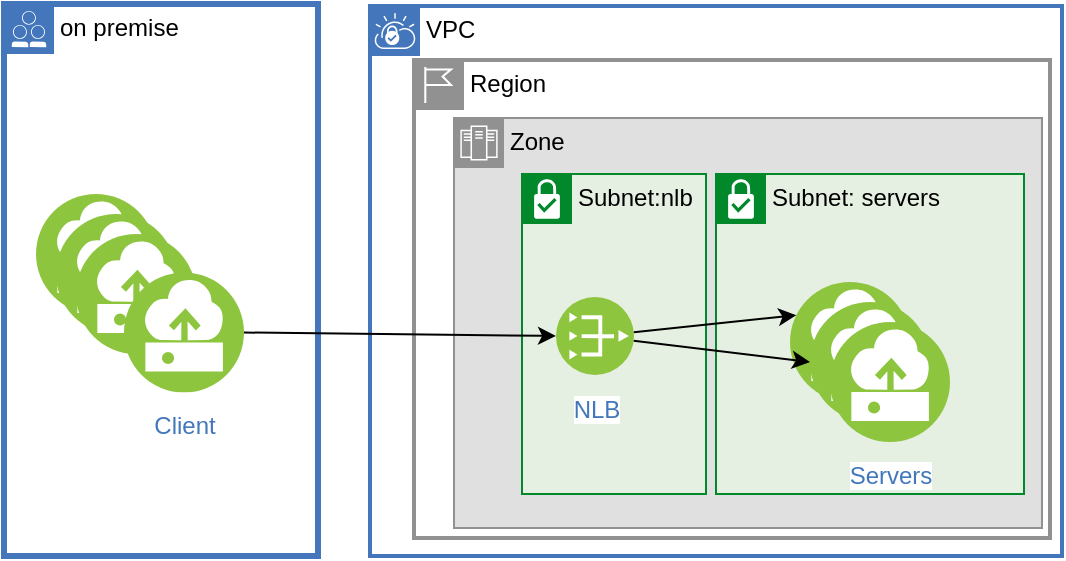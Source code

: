<mxfile version="20.3.0" type="device" pages="4"><diagram name="zonal nlb" id="DxAiujGEKC4pOvrlxDj8"><mxGraphModel dx="1533" dy="955" grid="0" gridSize="10" guides="1" tooltips="1" connect="1" arrows="1" fold="1" page="0" pageScale="1" pageWidth="1050" pageHeight="500" math="0" shadow="0"><root><mxCell id="ARuxM5pdWwCgMtM-ZB31-0"/><mxCell id="ARuxM5pdWwCgMtM-ZB31-1" parent="ARuxM5pdWwCgMtM-ZB31-0"/><mxCell id="-L26JLIC93SeQO8ehH1a-0" value="on premise" style="shape=mxgraph.ibm.box;prType=public;fontStyle=0;verticalAlign=top;align=left;spacingLeft=32;spacingTop=4;fillColor=none;rounded=0;whiteSpace=wrap;html=1;strokeColor=#4376BB;strokeWidth=3;dashed=0;container=0;spacing=-4;collapsible=0;expand=0;recursiveResize=0;" parent="ARuxM5pdWwCgMtM-ZB31-1" vertex="1"><mxGeometry x="-71" y="139" width="157" height="276" as="geometry"/></mxCell><mxCell id="ARuxM5pdWwCgMtM-ZB31-2" value="VPC&amp;nbsp;" style="shape=mxgraph.ibm.box;prType=vpc;fontStyle=0;verticalAlign=top;align=left;spacingLeft=32;spacingTop=4;fillColor=none;rounded=0;whiteSpace=wrap;html=1;strokeColor=#4376BB;strokeWidth=2;dashed=0;container=0;spacing=-4;collapsible=0;expand=0;recursiveResize=0;" parent="ARuxM5pdWwCgMtM-ZB31-1" vertex="1"><mxGeometry x="112" y="140" width="346" height="275" as="geometry"/></mxCell><mxCell id="-L26JLIC93SeQO8ehH1a-1" value="Region" style="shape=mxgraph.ibm.box;prType=region;fontStyle=0;verticalAlign=top;align=left;spacingLeft=32;spacingTop=4;fillColor=none;rounded=0;whiteSpace=wrap;html=1;strokeColor=#919191;strokeWidth=2;dashed=0;container=1;spacing=-4;collapsible=0;expand=0;recursiveResize=0;" parent="ARuxM5pdWwCgMtM-ZB31-1" vertex="1"><mxGeometry x="134" y="167" width="318" height="239" as="geometry"/></mxCell><mxCell id="ARuxM5pdWwCgMtM-ZB31-3" value="Zone" style="shape=mxgraph.ibm.box;prType=zone;fontStyle=0;verticalAlign=top;align=left;spacingLeft=32;spacingTop=4;fillColor=#E0E0E0;rounded=0;whiteSpace=wrap;html=1;strokeColor=#919191;strokeWidth=1;dashed=0;container=0;spacing=-4;collapsible=0;expand=0;recursiveResize=0;" parent="-L26JLIC93SeQO8ehH1a-1" vertex="1"><mxGeometry x="20" y="29" width="294" height="205" as="geometry"/></mxCell><mxCell id="ARuxM5pdWwCgMtM-ZB31-4" value="Subnet:nlb" style="shape=mxgraph.ibm.box;prType=subnet;fontStyle=0;verticalAlign=top;align=left;spacingLeft=32;spacingTop=4;fillColor=#E6F0E2;rounded=0;whiteSpace=wrap;html=1;strokeColor=#00882B;strokeWidth=1;dashed=0;container=0;spacing=-4;collapsible=0;expand=0;recursiveResize=0;" parent="-L26JLIC93SeQO8ehH1a-1" vertex="1"><mxGeometry x="54" y="57" width="92" height="160" as="geometry"/></mxCell><mxCell id="ARuxM5pdWwCgMtM-ZB31-7" value="Subnet: servers" style="shape=mxgraph.ibm.box;prType=subnet;fontStyle=0;verticalAlign=top;align=left;spacingLeft=32;spacingTop=4;fillColor=#E6F0E2;rounded=0;whiteSpace=wrap;html=1;strokeColor=#00882B;strokeWidth=1;dashed=0;container=0;spacing=-4;collapsible=0;expand=0;recursiveResize=0;" parent="-L26JLIC93SeQO8ehH1a-1" vertex="1"><mxGeometry x="151" y="57" width="154" height="160" as="geometry"/></mxCell><mxCell id="ARuxM5pdWwCgMtM-ZB31-10" value="NLB" style="aspect=fixed;perimeter=ellipsePerimeter;html=1;align=center;shadow=0;dashed=0;fontColor=#4277BB;labelBackgroundColor=#ffffff;fontSize=12;spacingTop=3;image;image=img/lib/ibm/vpc/PublicGateway.svg;" parent="-L26JLIC93SeQO8ehH1a-1" vertex="1"><mxGeometry x="71" y="118.5" width="39" height="39" as="geometry"/></mxCell><mxCell id="ARuxM5pdWwCgMtM-ZB31-11" value="" style="aspect=fixed;perimeter=ellipsePerimeter;html=1;align=center;shadow=0;dashed=0;fontColor=#4277BB;labelBackgroundColor=#ffffff;fontSize=12;spacingTop=3;image;image=img/lib/ibm/vpc/Instance.svg;" parent="-L26JLIC93SeQO8ehH1a-1" vertex="1"><mxGeometry x="188" y="111" width="60" height="60" as="geometry"/></mxCell><mxCell id="ARuxM5pdWwCgMtM-ZB31-8" style="edgeStyle=none;rounded=0;orthogonalLoop=1;jettySize=auto;html=1;entryX=0;entryY=0.25;entryDx=0;entryDy=0;" parent="-L26JLIC93SeQO8ehH1a-1" source="ARuxM5pdWwCgMtM-ZB31-10" target="ARuxM5pdWwCgMtM-ZB31-11" edge="1"><mxGeometry relative="1" as="geometry"/></mxCell><mxCell id="ARuxM5pdWwCgMtM-ZB31-12" value="" style="aspect=fixed;perimeter=ellipsePerimeter;html=1;align=center;shadow=0;dashed=0;fontColor=#4277BB;labelBackgroundColor=#ffffff;fontSize=12;spacingTop=3;image;image=img/lib/ibm/vpc/Instance.svg;" parent="-L26JLIC93SeQO8ehH1a-1" vertex="1"><mxGeometry x="198" y="121" width="60" height="60" as="geometry"/></mxCell><mxCell id="ARuxM5pdWwCgMtM-ZB31-9" style="edgeStyle=none;rounded=0;orthogonalLoop=1;jettySize=auto;html=1;entryX=0;entryY=0.5;entryDx=0;entryDy=0;" parent="-L26JLIC93SeQO8ehH1a-1" source="ARuxM5pdWwCgMtM-ZB31-10" target="ARuxM5pdWwCgMtM-ZB31-12" edge="1"><mxGeometry relative="1" as="geometry"/></mxCell><mxCell id="1wXFDfUH1R3APt_OQQ4f-0" value="Servers" style="aspect=fixed;perimeter=ellipsePerimeter;html=1;align=center;shadow=0;dashed=0;fontColor=#4277BB;labelBackgroundColor=#ffffff;fontSize=12;spacingTop=3;image;image=img/lib/ibm/vpc/Instance.svg;" parent="-L26JLIC93SeQO8ehH1a-1" vertex="1"><mxGeometry x="208" y="131" width="60" height="60" as="geometry"/></mxCell><mxCell id="MRTasgSkIHbXgQpbQOz_-0" value="&lt;span style=&quot;color: rgba(0, 0, 0, 0); font-family: monospace; font-size: 0px; text-align: start;&quot;&gt;%3CmxGraphModel%3E%3Croot%3E%3CmxCell%20id%3D%220%22%2F%3E%3CmxCell%20id%3D%221%22%20parent%3D%220%22%2F%3E%3CmxCell%20id%3D%222%22%20value%3D%22Client%22%20style%3D%22aspect%3Dfixed%3Bperimeter%3DellipsePerimeter%3Bhtml%3D1%3Balign%3Dcenter%3Bshadow%3D0%3Bdashed%3D0%3BfontColor%3D%234277BB%3BlabelBackgroundColor%3D%23ffffff%3BfontSize%3D12%3BspacingTop%3D3%3Bimage%3Bimage%3Dimg%2Flib%2Fibm%2Fvpc%2FInstance.svg%3B%22%20vertex%3D%221%22%20parent%3D%221%22%3E%3CmxGeometry%20x%3D%22-139%22%20y%3D%22510.25%22%20width%3D%2260%22%20height%3D%2260%22%20as%3D%22geometry%22%2F%3E%3C%2FmxCell%3E%3C%2Froot%3E%3C%2FmxGraphModel%3E&lt;/span&gt;" style="aspect=fixed;perimeter=ellipsePerimeter;html=1;align=center;shadow=0;dashed=0;fontColor=#4277BB;labelBackgroundColor=#ffffff;fontSize=12;spacingTop=3;image;image=img/lib/ibm/vpc/Instance.svg;" parent="ARuxM5pdWwCgMtM-ZB31-1" vertex="1"><mxGeometry x="-55" y="234" width="60" height="60" as="geometry"/></mxCell><mxCell id="MRTasgSkIHbXgQpbQOz_-1" value="&lt;span style=&quot;color: rgba(0, 0, 0, 0); font-family: monospace; font-size: 0px; text-align: start;&quot;&gt;%3CmxGraphModel%3E%3Croot%3E%3CmxCell%20id%3D%220%22%2F%3E%3CmxCell%20id%3D%221%22%20parent%3D%220%22%2F%3E%3CmxCell%20id%3D%222%22%20value%3D%22Client%22%20style%3D%22aspect%3Dfixed%3Bperimeter%3DellipsePerimeter%3Bhtml%3D1%3Balign%3Dcenter%3Bshadow%3D0%3Bdashed%3D0%3BfontColor%3D%234277BB%3BlabelBackgroundColor%3D%23ffffff%3BfontSize%3D12%3BspacingTop%3D3%3Bimage%3Bimage%3Dimg%2Flib%2Fibm%2Fvpc%2FInstance.svg%3B%22%20vertex%3D%221%22%20parent%3D%221%22%3E%3CmxGeometry%20x%3D%22-139%22%20y%3D%22510.25%22%20width%3D%2260%22%20height%3D%2260%22%20as%3D%22geometry%22%2F%3E%3C%2FmxCell%3E%3C%2Froot%3E%3C%2FmxGraphModel%3E&lt;/span&gt;" style="aspect=fixed;perimeter=ellipsePerimeter;html=1;align=center;shadow=0;dashed=0;fontColor=#4277BB;labelBackgroundColor=#ffffff;fontSize=12;spacingTop=3;image;image=img/lib/ibm/vpc/Instance.svg;" parent="ARuxM5pdWwCgMtM-ZB31-1" vertex="1"><mxGeometry x="-45" y="244" width="60" height="60" as="geometry"/></mxCell><mxCell id="MRTasgSkIHbXgQpbQOz_-2" value="&lt;span style=&quot;color: rgba(0, 0, 0, 0); font-family: monospace; font-size: 0px; text-align: start;&quot;&gt;%3CmxGraphModel%3E%3Croot%3E%3CmxCell%20id%3D%220%22%2F%3E%3CmxCell%20id%3D%221%22%20parent%3D%220%22%2F%3E%3CmxCell%20id%3D%222%22%20value%3D%22Client%22%20style%3D%22aspect%3Dfixed%3Bperimeter%3DellipsePerimeter%3Bhtml%3D1%3Balign%3Dcenter%3Bshadow%3D0%3Bdashed%3D0%3BfontColor%3D%234277BB%3BlabelBackgroundColor%3D%23ffffff%3BfontSize%3D12%3BspacingTop%3D3%3Bimage%3Bimage%3Dimg%2Flib%2Fibm%2Fvpc%2FInstance.svg%3B%22%20vertex%3D%221%22%20parent%3D%221%22%3E%3CmxGeometry%20x%3D%22-139%22%20y%3D%22510.25%22%20width%3D%2260%22%20height%3D%2260%22%20as%3D%22geometry%22%2F%3E%3C%2FmxCell%3E%3C%2Froot%3E%3C%2FmxGraphModel%3E&lt;/span&gt;" style="aspect=fixed;perimeter=ellipsePerimeter;html=1;align=center;shadow=0;dashed=0;fontColor=#4277BB;labelBackgroundColor=#ffffff;fontSize=12;spacingTop=3;image;image=img/lib/ibm/vpc/Instance.svg;" parent="ARuxM5pdWwCgMtM-ZB31-1" vertex="1"><mxGeometry x="-35" y="254" width="60" height="60" as="geometry"/></mxCell><mxCell id="ARuxM5pdWwCgMtM-ZB31-14" value="Client" style="aspect=fixed;perimeter=ellipsePerimeter;html=1;align=center;shadow=0;dashed=0;fontColor=#4277BB;labelBackgroundColor=#ffffff;fontSize=12;spacingTop=3;image;image=img/lib/ibm/vpc/Instance.svg;" parent="ARuxM5pdWwCgMtM-ZB31-1" vertex="1"><mxGeometry x="-11" y="273.25" width="60" height="60" as="geometry"/></mxCell><mxCell id="ARuxM5pdWwCgMtM-ZB31-15" style="edgeStyle=none;rounded=0;orthogonalLoop=1;jettySize=auto;html=1;entryX=0;entryY=0.5;entryDx=0;entryDy=0;exitX=1;exitY=0.5;exitDx=0;exitDy=0;" parent="ARuxM5pdWwCgMtM-ZB31-1" source="ARuxM5pdWwCgMtM-ZB31-14" target="ARuxM5pdWwCgMtM-ZB31-10" edge="1"><mxGeometry relative="1" as="geometry"><mxPoint x="-51" y="258" as="sourcePoint"/></mxGeometry></mxCell></root></mxGraphModel></diagram><diagram name="high-level" id="GCmVsEfrSgA-Qy9nI8dK"><mxGraphModel dx="1533" dy="955" grid="0" gridSize="10" guides="1" tooltips="1" connect="1" arrows="1" fold="1" page="0" pageScale="1" pageWidth="1050" pageHeight="500" math="0" shadow="0"><root><mxCell id="FHzRRMiYSEAcI0D5ce5o-0"/><mxCell id="D60vkArnwjm2WgTWB_zC-0" value="background" parent="FHzRRMiYSEAcI0D5ce5o-0"/><mxCell id="6OBfE624L3ObC9EO1w-b-2" value="Region" style="shape=mxgraph.ibm.box;prType=region;fontStyle=0;verticalAlign=top;align=left;spacingLeft=32;spacingTop=4;fillColor=none;rounded=0;whiteSpace=wrap;html=1;strokeColor=#919191;strokeWidth=2;dashed=0;container=1;spacing=-4;collapsible=0;expand=0;recursiveResize=0;" parent="D60vkArnwjm2WgTWB_zC-0" vertex="1"><mxGeometry x="54" y="195" width="281" height="640" as="geometry"/></mxCell><mxCell id="6OBfE624L3ObC9EO1w-b-1" value="Internet" style="ellipse;shape=cloud;whiteSpace=wrap;html=1;" parent="D60vkArnwjm2WgTWB_zC-0" vertex="1"><mxGeometry x="-397" y="330.5" width="307" height="334.5" as="geometry"/></mxCell><mxCell id="FHzRRMiYSEAcI0D5ce5o-2" value="IBM Cloud" style="shape=mxgraph.ibm.box;prType=cloud;fontStyle=0;verticalAlign=top;align=left;spacingLeft=32;spacingTop=4;fillColor=none;rounded=0;whiteSpace=wrap;html=1;strokeColor=#4376BB;strokeWidth=3;dashed=0;container=0;spacing=-4;collapsible=0;expand=0;recursiveResize=0;" parent="D60vkArnwjm2WgTWB_zC-0" vertex="1"><mxGeometry x="-75" y="182" width="413" height="657" as="geometry"/></mxCell><mxCell id="FHzRRMiYSEAcI0D5ce5o-3" value="VPC&amp;nbsp;" style="shape=mxgraph.ibm.box;prType=vpc;fontStyle=0;verticalAlign=top;align=left;spacingLeft=32;spacingTop=4;fillColor=none;rounded=0;whiteSpace=wrap;html=1;strokeColor=#4376BB;strokeWidth=2;dashed=0;container=0;spacing=-4;collapsible=0;expand=0;recursiveResize=0;" parent="D60vkArnwjm2WgTWB_zC-0" vertex="1"><mxGeometry x="75" y="223" width="256" height="606" as="geometry"/></mxCell><mxCell id="FHzRRMiYSEAcI0D5ce5o-4" value="zone-1" style="shape=mxgraph.ibm.box;prType=zone;fontStyle=0;verticalAlign=top;align=left;spacingLeft=32;spacingTop=4;fillColor=#E0E0E0;rounded=0;whiteSpace=wrap;html=1;strokeColor=#919191;strokeWidth=1;dashed=0;container=0;spacing=-4;collapsible=0;expand=0;recursiveResize=0;" parent="D60vkArnwjm2WgTWB_zC-0" vertex="1"><mxGeometry x="85" y="252" width="239" height="177" as="geometry"/></mxCell><mxCell id="FHzRRMiYSEAcI0D5ce5o-6" value="Subnet" style="shape=mxgraph.ibm.box;prType=subnet;fontStyle=0;verticalAlign=top;align=left;spacingLeft=32;spacingTop=4;fillColor=#E6F0E2;rounded=0;whiteSpace=wrap;html=1;strokeColor=#00882B;strokeWidth=1;dashed=0;container=0;spacing=-4;collapsible=0;expand=0;recursiveResize=0;" parent="D60vkArnwjm2WgTWB_zC-0" vertex="1"><mxGeometry x="156" y="276" width="154" height="142.5" as="geometry"/></mxCell><mxCell id="FHzRRMiYSEAcI0D5ce5o-7" value="" style="aspect=fixed;perimeter=ellipsePerimeter;html=1;align=center;shadow=0;dashed=0;fontColor=#4277BB;labelBackgroundColor=#ffffff;fontSize=12;spacingTop=3;image;image=img/lib/ibm/vpc/Instance.svg;" parent="D60vkArnwjm2WgTWB_zC-0" vertex="1"><mxGeometry x="193" y="310.5" width="60" height="60" as="geometry"/></mxCell><mxCell id="FHzRRMiYSEAcI0D5ce5o-8" value="" style="aspect=fixed;perimeter=ellipsePerimeter;html=1;align=center;shadow=0;dashed=0;fontColor=#4277BB;labelBackgroundColor=#ffffff;fontSize=12;spacingTop=3;image;image=img/lib/ibm/vpc/Instance.svg;" parent="D60vkArnwjm2WgTWB_zC-0" vertex="1"><mxGeometry x="203" y="320.5" width="60" height="60" as="geometry"/></mxCell><mxCell id="FHzRRMiYSEAcI0D5ce5o-12" value="Clients" style="aspect=fixed;perimeter=ellipsePerimeter;html=1;align=center;shadow=0;dashed=0;fontColor=#000000;labelBackgroundColor=#ffffff;fontSize=12;spacingTop=3;image;image=img/lib/ibm/vpc/Instance.svg;" parent="D60vkArnwjm2WgTWB_zC-0" vertex="1"><mxGeometry x="-212" y="516.25" width="60" height="60" as="geometry"/></mxCell><mxCell id="FHzRRMiYSEAcI0D5ce5o-13" value="Servers" style="aspect=fixed;perimeter=ellipsePerimeter;html=1;align=center;shadow=0;dashed=0;fontColor=#000000;fontSize=12;spacingTop=3;image;image=img/lib/ibm/vpc/Instance.svg;labelBackgroundColor=none;" parent="D60vkArnwjm2WgTWB_zC-0" vertex="1"><mxGeometry x="213" y="330.5" width="60" height="60" as="geometry"/></mxCell><mxCell id="FHzRRMiYSEAcI0D5ce5o-26" style="edgeStyle=none;shape=connector;rounded=0;orthogonalLoop=1;jettySize=auto;html=1;labelBackgroundColor=default;fontFamily=Helvetica;fontSize=11;fontColor=default;startArrow=none;startFill=0;endArrow=classic;strokeColor=default;entryX=0;entryY=0.5;entryDx=0;entryDy=0;" parent="D60vkArnwjm2WgTWB_zC-0" source="FHzRRMiYSEAcI0D5ce5o-12" target="MzEqj_GGakaSe3j025UU-0" edge="1"><mxGeometry relative="1" as="geometry"><mxPoint x="-21" y="540" as="targetPoint"/></mxGeometry></mxCell><mxCell id="MzEqj_GGakaSe3j025UU-1" style="shape=connector;rounded=0;orthogonalLoop=1;jettySize=auto;html=1;labelBackgroundColor=default;fontFamily=Helvetica;fontSize=11;fontColor=default;startArrow=none;startFill=0;endArrow=classic;strokeColor=default;strokeWidth=1;" parent="D60vkArnwjm2WgTWB_zC-0" source="MzEqj_GGakaSe3j025UU-0" target="A_l-Zfik2eJTXG-ezbnl-0" edge="1"><mxGeometry relative="1" as="geometry"/></mxCell><mxCell id="A_l-Zfik2eJTXG-ezbnl-1" style="edgeStyle=none;shape=connector;rounded=0;orthogonalLoop=1;jettySize=auto;html=1;entryX=0;entryY=0;entryDx=0;entryDy=0;labelBackgroundColor=default;fontFamily=Helvetica;fontSize=11;fontColor=default;startArrow=none;startFill=0;endArrow=classic;strokeColor=default;strokeWidth=1;" parent="D60vkArnwjm2WgTWB_zC-0" source="A_l-Zfik2eJTXG-ezbnl-0" target="FHzRRMiYSEAcI0D5ce5o-7" edge="1"><mxGeometry relative="1" as="geometry"/></mxCell><mxCell id="A_l-Zfik2eJTXG-ezbnl-2" style="edgeStyle=none;shape=connector;rounded=0;orthogonalLoop=1;jettySize=auto;html=1;entryX=0;entryY=0.408;entryDx=0;entryDy=0;labelBackgroundColor=default;fontFamily=Helvetica;fontSize=11;fontColor=default;startArrow=none;startFill=0;endArrow=classic;strokeColor=default;strokeWidth=1;entryPerimeter=0;" parent="D60vkArnwjm2WgTWB_zC-0" source="A_l-Zfik2eJTXG-ezbnl-0" target="FHzRRMiYSEAcI0D5ce5o-8" edge="1"><mxGeometry relative="1" as="geometry"/></mxCell><mxCell id="A_l-Zfik2eJTXG-ezbnl-0" value="NLB" style="aspect=fixed;perimeter=ellipsePerimeter;html=1;align=center;shadow=0;dashed=0;fontColor=#000000;fontSize=12;spacingTop=3;image;image=img/lib/ibm/vpc/PublicGateway.svg;labelBackgroundColor=none;" parent="D60vkArnwjm2WgTWB_zC-0" vertex="1"><mxGeometry x="110" y="327.75" width="39" height="39" as="geometry"/></mxCell><mxCell id="A_l-Zfik2eJTXG-ezbnl-4" value="zone-2" style="shape=mxgraph.ibm.box;prType=zone;fontStyle=0;verticalAlign=top;align=left;spacingLeft=32;spacingTop=4;fillColor=#E0E0E0;rounded=0;whiteSpace=wrap;html=1;strokeColor=#919191;strokeWidth=1;dashed=0;container=0;spacing=-4;collapsible=0;expand=0;recursiveResize=0;" parent="D60vkArnwjm2WgTWB_zC-0" vertex="1"><mxGeometry x="85" y="451" width="239" height="177" as="geometry"/></mxCell><mxCell id="A_l-Zfik2eJTXG-ezbnl-5" value="Subnet" style="shape=mxgraph.ibm.box;prType=subnet;fontStyle=0;verticalAlign=top;align=left;spacingLeft=32;spacingTop=4;fillColor=#E6F0E2;rounded=0;whiteSpace=wrap;html=1;strokeColor=#00882B;strokeWidth=1;dashed=0;container=0;spacing=-4;collapsible=0;expand=0;recursiveResize=0;" parent="D60vkArnwjm2WgTWB_zC-0" vertex="1"><mxGeometry x="156" y="475" width="154" height="142.5" as="geometry"/></mxCell><mxCell id="A_l-Zfik2eJTXG-ezbnl-6" value="" style="aspect=fixed;perimeter=ellipsePerimeter;html=1;align=center;shadow=0;dashed=0;fontColor=#4277BB;labelBackgroundColor=#ffffff;fontSize=12;spacingTop=3;image;image=img/lib/ibm/vpc/Instance.svg;" parent="D60vkArnwjm2WgTWB_zC-0" vertex="1"><mxGeometry x="193" y="509.5" width="60" height="60" as="geometry"/></mxCell><mxCell id="A_l-Zfik2eJTXG-ezbnl-7" value="" style="aspect=fixed;perimeter=ellipsePerimeter;html=1;align=center;shadow=0;dashed=0;fontColor=#4277BB;labelBackgroundColor=#ffffff;fontSize=12;spacingTop=3;image;image=img/lib/ibm/vpc/Instance.svg;" parent="D60vkArnwjm2WgTWB_zC-0" vertex="1"><mxGeometry x="203" y="519.5" width="60" height="60" as="geometry"/></mxCell><mxCell id="A_l-Zfik2eJTXG-ezbnl-8" value="Servers" style="aspect=fixed;perimeter=ellipsePerimeter;html=1;align=center;shadow=0;dashed=0;fontColor=#000000;fontSize=12;spacingTop=3;image;image=img/lib/ibm/vpc/Instance.svg;labelBackgroundColor=none;" parent="D60vkArnwjm2WgTWB_zC-0" vertex="1"><mxGeometry x="213" y="529.5" width="60" height="60" as="geometry"/></mxCell><mxCell id="A_l-Zfik2eJTXG-ezbnl-9" style="edgeStyle=none;shape=connector;rounded=0;orthogonalLoop=1;jettySize=auto;html=1;entryX=0;entryY=0;entryDx=0;entryDy=0;labelBackgroundColor=default;fontFamily=Helvetica;fontSize=11;fontColor=default;startArrow=none;startFill=0;endArrow=classic;strokeColor=default;strokeWidth=1;" parent="D60vkArnwjm2WgTWB_zC-0" source="A_l-Zfik2eJTXG-ezbnl-12" target="A_l-Zfik2eJTXG-ezbnl-6" edge="1"><mxGeometry relative="1" as="geometry"/></mxCell><mxCell id="A_l-Zfik2eJTXG-ezbnl-10" style="edgeStyle=none;shape=connector;rounded=0;orthogonalLoop=1;jettySize=auto;html=1;entryX=0;entryY=0.408;entryDx=0;entryDy=0;labelBackgroundColor=default;fontFamily=Helvetica;fontSize=11;fontColor=default;startArrow=none;startFill=0;endArrow=classic;strokeColor=default;strokeWidth=1;entryPerimeter=0;" parent="D60vkArnwjm2WgTWB_zC-0" source="A_l-Zfik2eJTXG-ezbnl-12" target="A_l-Zfik2eJTXG-ezbnl-7" edge="1"><mxGeometry relative="1" as="geometry"/></mxCell><mxCell id="A_l-Zfik2eJTXG-ezbnl-11" style="edgeStyle=none;shape=connector;rounded=0;orthogonalLoop=1;jettySize=auto;html=1;entryX=0;entryY=0.75;entryDx=0;entryDy=0;labelBackgroundColor=default;fontFamily=Helvetica;fontSize=11;fontColor=default;startArrow=none;startFill=0;endArrow=classic;strokeColor=default;strokeWidth=1;" parent="D60vkArnwjm2WgTWB_zC-0" source="A_l-Zfik2eJTXG-ezbnl-12" target="A_l-Zfik2eJTXG-ezbnl-8" edge="1"><mxGeometry relative="1" as="geometry"/></mxCell><mxCell id="A_l-Zfik2eJTXG-ezbnl-12" value="NLB" style="aspect=fixed;perimeter=ellipsePerimeter;html=1;align=center;shadow=0;dashed=0;fontColor=#000000;fontSize=12;spacingTop=3;image;image=img/lib/ibm/vpc/PublicGateway.svg;labelBackgroundColor=none;" parent="D60vkArnwjm2WgTWB_zC-0" vertex="1"><mxGeometry x="110" y="526.75" width="39" height="39" as="geometry"/></mxCell><mxCell id="A_l-Zfik2eJTXG-ezbnl-13" value="zone-3" style="shape=mxgraph.ibm.box;prType=zone;fontStyle=0;verticalAlign=top;align=left;spacingLeft=32;spacingTop=4;fillColor=#E0E0E0;rounded=0;whiteSpace=wrap;html=1;strokeColor=#919191;strokeWidth=1;dashed=0;container=0;spacing=-4;collapsible=0;expand=0;recursiveResize=0;" parent="D60vkArnwjm2WgTWB_zC-0" vertex="1"><mxGeometry x="85" y="643" width="239" height="177" as="geometry"/></mxCell><mxCell id="A_l-Zfik2eJTXG-ezbnl-14" value="Subnet" style="shape=mxgraph.ibm.box;prType=subnet;fontStyle=0;verticalAlign=top;align=left;spacingLeft=32;spacingTop=4;fillColor=#E6F0E2;rounded=0;whiteSpace=wrap;html=1;strokeColor=#00882B;strokeWidth=1;dashed=0;container=0;spacing=-4;collapsible=0;expand=0;recursiveResize=0;" parent="D60vkArnwjm2WgTWB_zC-0" vertex="1"><mxGeometry x="156" y="667" width="154" height="142.5" as="geometry"/></mxCell><mxCell id="A_l-Zfik2eJTXG-ezbnl-15" value="" style="aspect=fixed;perimeter=ellipsePerimeter;html=1;align=center;shadow=0;dashed=0;fontColor=#4277BB;labelBackgroundColor=#ffffff;fontSize=12;spacingTop=3;image;image=img/lib/ibm/vpc/Instance.svg;" parent="D60vkArnwjm2WgTWB_zC-0" vertex="1"><mxGeometry x="193" y="701.5" width="60" height="60" as="geometry"/></mxCell><mxCell id="A_l-Zfik2eJTXG-ezbnl-16" value="" style="aspect=fixed;perimeter=ellipsePerimeter;html=1;align=center;shadow=0;dashed=0;fontColor=#4277BB;labelBackgroundColor=#ffffff;fontSize=12;spacingTop=3;image;image=img/lib/ibm/vpc/Instance.svg;" parent="D60vkArnwjm2WgTWB_zC-0" vertex="1"><mxGeometry x="203" y="711.5" width="60" height="60" as="geometry"/></mxCell><mxCell id="A_l-Zfik2eJTXG-ezbnl-17" value="Servers" style="aspect=fixed;perimeter=ellipsePerimeter;html=1;align=center;shadow=0;dashed=0;fontColor=#000000;fontSize=12;spacingTop=3;image;image=img/lib/ibm/vpc/Instance.svg;labelBackgroundColor=none;" parent="D60vkArnwjm2WgTWB_zC-0" vertex="1"><mxGeometry x="213" y="721.5" width="60" height="60" as="geometry"/></mxCell><mxCell id="A_l-Zfik2eJTXG-ezbnl-18" style="edgeStyle=none;shape=connector;rounded=0;orthogonalLoop=1;jettySize=auto;html=1;entryX=0;entryY=0;entryDx=0;entryDy=0;labelBackgroundColor=default;fontFamily=Helvetica;fontSize=11;fontColor=default;startArrow=none;startFill=0;endArrow=classic;strokeColor=default;strokeWidth=1;" parent="D60vkArnwjm2WgTWB_zC-0" source="A_l-Zfik2eJTXG-ezbnl-21" target="A_l-Zfik2eJTXG-ezbnl-15" edge="1"><mxGeometry relative="1" as="geometry"/></mxCell><mxCell id="A_l-Zfik2eJTXG-ezbnl-19" style="edgeStyle=none;shape=connector;rounded=0;orthogonalLoop=1;jettySize=auto;html=1;entryX=0;entryY=0.408;entryDx=0;entryDy=0;labelBackgroundColor=default;fontFamily=Helvetica;fontSize=11;fontColor=default;startArrow=none;startFill=0;endArrow=classic;strokeColor=default;strokeWidth=1;entryPerimeter=0;" parent="D60vkArnwjm2WgTWB_zC-0" source="A_l-Zfik2eJTXG-ezbnl-21" target="A_l-Zfik2eJTXG-ezbnl-16" edge="1"><mxGeometry relative="1" as="geometry"/></mxCell><mxCell id="A_l-Zfik2eJTXG-ezbnl-20" style="edgeStyle=none;shape=connector;rounded=0;orthogonalLoop=1;jettySize=auto;html=1;entryX=0;entryY=0.75;entryDx=0;entryDy=0;labelBackgroundColor=default;fontFamily=Helvetica;fontSize=11;fontColor=default;startArrow=none;startFill=0;endArrow=classic;strokeColor=default;strokeWidth=1;" parent="D60vkArnwjm2WgTWB_zC-0" source="A_l-Zfik2eJTXG-ezbnl-21" target="A_l-Zfik2eJTXG-ezbnl-17" edge="1"><mxGeometry relative="1" as="geometry"/></mxCell><mxCell id="A_l-Zfik2eJTXG-ezbnl-21" value="NLB" style="aspect=fixed;perimeter=ellipsePerimeter;html=1;align=center;shadow=0;dashed=0;fontColor=#000000;fontSize=12;spacingTop=3;image;image=img/lib/ibm/vpc/PublicGateway.svg;labelBackgroundColor=none;" parent="D60vkArnwjm2WgTWB_zC-0" vertex="1"><mxGeometry x="110" y="718.75" width="39" height="39" as="geometry"/></mxCell><mxCell id="A_l-Zfik2eJTXG-ezbnl-22" style="edgeStyle=none;shape=connector;rounded=0;orthogonalLoop=1;jettySize=auto;html=1;entryX=0;entryY=0.5;entryDx=0;entryDy=0;labelBackgroundColor=default;fontFamily=Helvetica;fontSize=11;fontColor=default;startArrow=none;startFill=0;endArrow=classic;strokeColor=default;strokeWidth=1;" parent="D60vkArnwjm2WgTWB_zC-0" source="MzEqj_GGakaSe3j025UU-0" target="A_l-Zfik2eJTXG-ezbnl-21" edge="1"><mxGeometry relative="1" as="geometry"/></mxCell><mxCell id="vVx9osw9bqFLXlc83XiB-0" value="&lt;span style=&quot;color: rgba(0, 0, 0, 0); font-family: monospace; font-size: 0px; text-align: start;&quot;&gt;%3CmxGraphModel%3E%3Croot%3E%3CmxCell%20id%3D%220%22%2F%3E%3CmxCell%20id%3D%221%22%20parent%3D%220%22%2F%3E%3CmxCell%20id%3D%222%22%20value%3D%22Client%22%20style%3D%22aspect%3Dfixed%3Bperimeter%3DellipsePerimeter%3Bhtml%3D1%3Balign%3Dcenter%3Bshadow%3D0%3Bdashed%3D0%3BfontColor%3D%234277BB%3BlabelBackgroundColor%3D%23ffffff%3BfontSize%3D12%3BspacingTop%3D3%3Bimage%3Bimage%3Dimg%2Flib%2Fibm%2Fvpc%2FInstance.svg%3B%22%20vertex%3D%221%22%20parent%3D%221%22%3E%3CmxGeometry%20x%3D%22-139%22%20y%3D%22510.25%22%20width%3D%2260%22%20height%3D%2260%22%20as%3D%22geometry%22%2F%3E%3C%2FmxCell%3E%3C%2Froot%3E%3C%2FmxGraphModel%3E&lt;/span&gt;" style="aspect=fixed;perimeter=ellipsePerimeter;html=1;align=center;shadow=0;dashed=0;fontColor=#4277BB;labelBackgroundColor=#ffffff;fontSize=12;spacingTop=3;image;image=img/lib/ibm/vpc/Instance.svg;" parent="D60vkArnwjm2WgTWB_zC-0" vertex="1"><mxGeometry x="-276" y="459" width="60" height="60" as="geometry"/></mxCell><mxCell id="vVx9osw9bqFLXlc83XiB-1" value="&lt;span style=&quot;color: rgba(0, 0, 0, 0); font-family: monospace; font-size: 0px; text-align: start;&quot;&gt;%3CmxGraphModel%3E%3Croot%3E%3CmxCell%20id%3D%220%22%2F%3E%3CmxCell%20id%3D%221%22%20parent%3D%220%22%2F%3E%3CmxCell%20id%3D%222%22%20value%3D%22Client%22%20style%3D%22aspect%3Dfixed%3Bperimeter%3DellipsePerimeter%3Bhtml%3D1%3Balign%3Dcenter%3Bshadow%3D0%3Bdashed%3D0%3BfontColor%3D%234277BB%3BlabelBackgroundColor%3D%23ffffff%3BfontSize%3D12%3BspacingTop%3D3%3Bimage%3Bimage%3Dimg%2Flib%2Fibm%2Fvpc%2FInstance.svg%3B%22%20vertex%3D%221%22%20parent%3D%221%22%3E%3CmxGeometry%20x%3D%22-139%22%20y%3D%22510.25%22%20width%3D%2260%22%20height%3D%2260%22%20as%3D%22geometry%22%2F%3E%3C%2FmxCell%3E%3C%2Froot%3E%3C%2FmxGraphModel%3E&lt;/span&gt;" style="aspect=fixed;perimeter=ellipsePerimeter;html=1;align=center;shadow=0;dashed=0;fontColor=#4277BB;labelBackgroundColor=#ffffff;fontSize=12;spacingTop=3;image;image=img/lib/ibm/vpc/Instance.svg;" parent="D60vkArnwjm2WgTWB_zC-0" vertex="1"><mxGeometry x="-266" y="469" width="60" height="60" as="geometry"/></mxCell><mxCell id="vVx9osw9bqFLXlc83XiB-2" value="&lt;span style=&quot;color: rgba(0, 0, 0, 0); font-family: monospace; font-size: 0px; text-align: start;&quot;&gt;%3CmxGraphModel%3E%3Croot%3E%3CmxCell%20id%3D%220%22%2F%3E%3CmxCell%20id%3D%221%22%20parent%3D%220%22%2F%3E%3CmxCell%20id%3D%222%22%20value%3D%22Client%22%20style%3D%22aspect%3Dfixed%3Bperimeter%3DellipsePerimeter%3Bhtml%3D1%3Balign%3Dcenter%3Bshadow%3D0%3Bdashed%3D0%3BfontColor%3D%234277BB%3BlabelBackgroundColor%3D%23ffffff%3BfontSize%3D12%3BspacingTop%3D3%3Bimage%3Bimage%3Dimg%2Flib%2Fibm%2Fvpc%2FInstance.svg%3B%22%20vertex%3D%221%22%20parent%3D%221%22%3E%3CmxGeometry%20x%3D%22-139%22%20y%3D%22510.25%22%20width%3D%2260%22%20height%3D%2260%22%20as%3D%22geometry%22%2F%3E%3C%2FmxCell%3E%3C%2Froot%3E%3C%2FmxGraphModel%3E&lt;/span&gt;" style="aspect=fixed;perimeter=ellipsePerimeter;html=1;align=center;shadow=0;dashed=0;fontColor=#4277BB;labelBackgroundColor=#ffffff;fontSize=12;spacingTop=3;image;image=img/lib/ibm/vpc/Instance.svg;" parent="D60vkArnwjm2WgTWB_zC-0" vertex="1"><mxGeometry x="-256" y="479" width="60" height="60" as="geometry"/></mxCell><mxCell id="6OBfE624L3ObC9EO1w-b-6" style="edgeStyle=orthogonalEdgeStyle;rounded=0;orthogonalLoop=1;jettySize=auto;html=1;" parent="D60vkArnwjm2WgTWB_zC-0" source="MzEqj_GGakaSe3j025UU-0" target="6OBfE624L3ObC9EO1w-b-3" edge="1"><mxGeometry relative="1" as="geometry"/></mxCell><mxCell id="MzEqj_GGakaSe3j025UU-0" value="GLB&lt;br&gt;cogs.ibmom.com" style="aspect=fixed;perimeter=ellipsePerimeter;html=1;align=center;shadow=0;dashed=0;fontColor=#000000;labelBackgroundColor=#ffffff;fontSize=12;spacingTop=3;image;image=img/lib/ibm/vpc/LoadBalancer.svg;fontFamily=Helvetica;" parent="D60vkArnwjm2WgTWB_zC-0" vertex="1"><mxGeometry x="-28" y="516.25" width="60" height="60" as="geometry"/></mxCell><mxCell id="6OBfE624L3ObC9EO1w-b-3" value="Internet Services" style="aspect=fixed;perimeter=ellipsePerimeter;html=1;align=center;shadow=0;dashed=0;fontColor=#000000;labelBackgroundColor=#ffffff;fontSize=12;spacingTop=3;image;image=img/lib/ibm/vpc/InternetServices2.svg;" parent="D60vkArnwjm2WgTWB_zC-0" vertex="1"><mxGeometry x="-28" y="214" width="60" height="60" as="geometry"/></mxCell><mxCell id="cbJg7nsuZDchdo4qTv9H-0" value="Internet" style="text;html=1;align=center;verticalAlign=middle;resizable=0;points=[];autosize=1;strokeColor=none;fillColor=none;fontSize=11;fontFamily=Helvetica;fontColor=default;" parent="D60vkArnwjm2WgTWB_zC-0" vertex="1"><mxGeometry x="-296" y="376" width="55" height="25" as="geometry"/></mxCell><mxCell id="tiIxcicHfnTY_EMptGRN-0" value="black lines" parent="FHzRRMiYSEAcI0D5ce5o-0" visible="0"/><mxCell id="tiIxcicHfnTY_EMptGRN-2" style="edgeStyle=none;shape=connector;rounded=0;orthogonalLoop=1;jettySize=auto;html=1;entryX=0;entryY=0.75;entryDx=0;entryDy=0;labelBackgroundColor=default;strokeColor=default;strokeWidth=1;fontFamily=Helvetica;fontSize=11;fontColor=default;startArrow=none;startFill=0;endArrow=classic;" parent="tiIxcicHfnTY_EMptGRN-0" source="A_l-Zfik2eJTXG-ezbnl-0" target="FHzRRMiYSEAcI0D5ce5o-13" edge="1"><mxGeometry relative="1" as="geometry"/></mxCell><mxCell id="tiIxcicHfnTY_EMptGRN-1" style="edgeStyle=none;shape=connector;rounded=0;orthogonalLoop=1;jettySize=auto;html=1;entryX=0;entryY=0.5;entryDx=0;entryDy=0;labelBackgroundColor=default;strokeColor=default;strokeWidth=1;fontFamily=Helvetica;fontSize=11;fontColor=default;startArrow=none;startFill=0;endArrow=classic;" parent="tiIxcicHfnTY_EMptGRN-0" source="MzEqj_GGakaSe3j025UU-0" target="A_l-Zfik2eJTXG-ezbnl-12" edge="1"><mxGeometry relative="1" as="geometry"/></mxCell><mxCell id="FHzRRMiYSEAcI0D5ce5o-1" value="failures" parent="FHzRRMiYSEAcI0D5ce5o-0"/><mxCell id="D60vkArnwjm2WgTWB_zC-2" value="" style="verticalLabelPosition=bottom;verticalAlign=top;html=1;shape=mxgraph.basic.x;fillColor=#f8cecc;strokeColor=#b85450;" parent="FHzRRMiYSEAcI0D5ce5o-1" vertex="1"><mxGeometry x="72" y="446" width="259" height="180" as="geometry"/></mxCell><mxCell id="D60vkArnwjm2WgTWB_zC-1" value="" style="verticalLabelPosition=bottom;verticalAlign=top;html=1;shape=mxgraph.basic.x;fillColor=#f8cecc;strokeColor=#b85450;" parent="FHzRRMiYSEAcI0D5ce5o-1" vertex="1"><mxGeometry x="223" y="342" width="40" height="43" as="geometry"/></mxCell><mxCell id="A_l-Zfik2eJTXG-ezbnl-23" style="edgeStyle=none;shape=connector;rounded=0;orthogonalLoop=1;jettySize=auto;html=1;labelBackgroundColor=default;fontFamily=Helvetica;fontSize=11;fontColor=default;startArrow=none;startFill=0;endArrow=classic;strokeColor=#b85450;strokeWidth=1;fillColor=#f8cecc;dashed=1;" parent="FHzRRMiYSEAcI0D5ce5o-1" source="MzEqj_GGakaSe3j025UU-0" target="A_l-Zfik2eJTXG-ezbnl-12" edge="1"><mxGeometry relative="1" as="geometry"/></mxCell><mxCell id="A_l-Zfik2eJTXG-ezbnl-3" style="edgeStyle=none;shape=connector;rounded=0;orthogonalLoop=1;jettySize=auto;html=1;entryX=0;entryY=0.75;entryDx=0;entryDy=0;labelBackgroundColor=default;fontFamily=Helvetica;fontSize=11;fontColor=default;startArrow=none;startFill=0;endArrow=classic;strokeColor=#b85450;strokeWidth=1;fillColor=#f8cecc;dashed=1;" parent="FHzRRMiYSEAcI0D5ce5o-1" source="A_l-Zfik2eJTXG-ezbnl-0" target="FHzRRMiYSEAcI0D5ce5o-13" edge="1"><mxGeometry relative="1" as="geometry"/></mxCell></root></mxGraphModel></diagram><diagram name="DNS Detail" id="HR2aGOxkJArgb5vYV2ar"><mxGraphModel dx="1933" dy="955" grid="0" gridSize="10" guides="1" tooltips="1" connect="1" arrows="1" fold="1" page="0" pageScale="1" pageWidth="1050" pageHeight="500" math="0" shadow="0"><root><mxCell id="YgfnjAiedwE1V9ZmuFdT-0"/><mxCell id="YgfnjAiedwE1V9ZmuFdT-46" value="background" parent="YgfnjAiedwE1V9ZmuFdT-0"/><mxCell id="YgfnjAiedwE1V9ZmuFdT-2" value="Region" style="shape=mxgraph.ibm.box;prType=region;fontStyle=0;verticalAlign=top;align=left;spacingLeft=32;spacingTop=4;fillColor=none;rounded=0;whiteSpace=wrap;html=1;strokeColor=#919191;strokeWidth=2;dashed=0;container=1;spacing=-4;collapsible=0;expand=0;recursiveResize=0;fontColor=#000000;" parent="YgfnjAiedwE1V9ZmuFdT-46" vertex="1"><mxGeometry x="54" y="195" width="281" height="640" as="geometry"/></mxCell><mxCell id="YgfnjAiedwE1V9ZmuFdT-4" value="IBM Cloud" style="shape=mxgraph.ibm.box;prType=cloud;fontStyle=0;verticalAlign=top;align=left;spacingLeft=32;spacingTop=4;fillColor=none;rounded=0;whiteSpace=wrap;html=1;strokeColor=#4376BB;strokeWidth=3;dashed=0;container=0;spacing=-4;collapsible=0;expand=0;recursiveResize=0;fontColor=#000000;" parent="YgfnjAiedwE1V9ZmuFdT-46" vertex="1"><mxGeometry x="-75" y="182" width="413" height="657" as="geometry"/></mxCell><mxCell id="YgfnjAiedwE1V9ZmuFdT-5" value="VPC&amp;nbsp;" style="shape=mxgraph.ibm.box;prType=vpc;fontStyle=0;verticalAlign=top;align=left;spacingLeft=32;spacingTop=4;fillColor=none;rounded=0;whiteSpace=wrap;html=1;strokeColor=#4376BB;strokeWidth=2;dashed=0;container=0;spacing=-4;collapsible=0;expand=0;recursiveResize=0;fontColor=#000000;" parent="YgfnjAiedwE1V9ZmuFdT-46" vertex="1"><mxGeometry x="75" y="223" width="256" height="606" as="geometry"/></mxCell><mxCell id="YgfnjAiedwE1V9ZmuFdT-6" value="zone-1" style="shape=mxgraph.ibm.box;prType=zone;fontStyle=0;verticalAlign=top;align=left;spacingLeft=32;spacingTop=4;fillColor=#E0E0E0;rounded=0;whiteSpace=wrap;html=1;strokeColor=#919191;strokeWidth=1;dashed=0;container=0;spacing=-4;collapsible=0;expand=0;recursiveResize=0;fontColor=#000000;" parent="YgfnjAiedwE1V9ZmuFdT-46" vertex="1"><mxGeometry x="85" y="252" width="239" height="177" as="geometry"/></mxCell><mxCell id="YgfnjAiedwE1V9ZmuFdT-7" value="Subnet" style="shape=mxgraph.ibm.box;prType=subnet;fontStyle=0;verticalAlign=top;align=left;spacingLeft=32;spacingTop=4;fillColor=#E6F0E2;rounded=0;whiteSpace=wrap;html=1;strokeColor=#00882B;strokeWidth=1;dashed=0;container=0;spacing=-4;collapsible=0;expand=0;recursiveResize=0;fontColor=#000000;" parent="YgfnjAiedwE1V9ZmuFdT-46" vertex="1"><mxGeometry x="185" y="276" width="125" height="140" as="geometry"/></mxCell><mxCell id="YgfnjAiedwE1V9ZmuFdT-8" value="" style="aspect=fixed;perimeter=ellipsePerimeter;html=1;align=center;shadow=0;dashed=0;fontColor=#000000;labelBackgroundColor=#ffffff;fontSize=12;spacingTop=3;image;image=img/lib/ibm/vpc/Instance.svg;" parent="YgfnjAiedwE1V9ZmuFdT-46" vertex="1"><mxGeometry x="193" y="310.5" width="60" height="60" as="geometry"/></mxCell><mxCell id="YgfnjAiedwE1V9ZmuFdT-9" value="" style="aspect=fixed;perimeter=ellipsePerimeter;html=1;align=center;shadow=0;dashed=0;fontColor=#000000;labelBackgroundColor=#ffffff;fontSize=12;spacingTop=3;image;image=img/lib/ibm/vpc/Instance.svg;" parent="YgfnjAiedwE1V9ZmuFdT-46" vertex="1"><mxGeometry x="203" y="320.5" width="60" height="60" as="geometry"/></mxCell><mxCell id="YgfnjAiedwE1V9ZmuFdT-11" value="Servers" style="aspect=fixed;perimeter=ellipsePerimeter;html=1;align=center;shadow=0;dashed=0;fontColor=#000000;fontSize=12;spacingTop=3;image;image=img/lib/ibm/vpc/Instance.svg;labelBackgroundColor=none;" parent="YgfnjAiedwE1V9ZmuFdT-46" vertex="1"><mxGeometry x="213" y="330.5" width="60" height="60" as="geometry"/></mxCell><mxCell id="YgfnjAiedwE1V9ZmuFdT-14" style="edgeStyle=none;shape=connector;rounded=0;orthogonalLoop=1;jettySize=auto;html=1;entryX=0;entryY=0;entryDx=0;entryDy=0;labelBackgroundColor=default;fontFamily=Helvetica;fontSize=11;fontColor=#000000;startArrow=none;startFill=0;endArrow=classic;strokeColor=default;strokeWidth=1;" parent="YgfnjAiedwE1V9ZmuFdT-46" source="YgfnjAiedwE1V9ZmuFdT-17" target="YgfnjAiedwE1V9ZmuFdT-8" edge="1"><mxGeometry relative="1" as="geometry"/></mxCell><mxCell id="YgfnjAiedwE1V9ZmuFdT-15" style="edgeStyle=none;shape=connector;rounded=0;orthogonalLoop=1;jettySize=auto;html=1;entryX=0;entryY=0.408;entryDx=0;entryDy=0;labelBackgroundColor=default;fontFamily=Helvetica;fontSize=11;fontColor=#000000;startArrow=none;startFill=0;endArrow=classic;strokeColor=default;strokeWidth=1;entryPerimeter=0;" parent="YgfnjAiedwE1V9ZmuFdT-46" source="YgfnjAiedwE1V9ZmuFdT-17" target="YgfnjAiedwE1V9ZmuFdT-9" edge="1"><mxGeometry relative="1" as="geometry"/></mxCell><mxCell id="YgfnjAiedwE1V9ZmuFdT-16" style="edgeStyle=none;shape=connector;rounded=0;orthogonalLoop=1;jettySize=auto;html=1;entryX=0;entryY=0.75;entryDx=0;entryDy=0;labelBackgroundColor=default;fontFamily=Helvetica;fontSize=11;fontColor=#000000;startArrow=none;startFill=0;endArrow=classic;strokeColor=#000000;strokeWidth=1;fillColor=#f8cecc;" parent="YgfnjAiedwE1V9ZmuFdT-46" source="YgfnjAiedwE1V9ZmuFdT-17" target="YgfnjAiedwE1V9ZmuFdT-11" edge="1"><mxGeometry relative="1" as="geometry"/></mxCell><mxCell id="YgfnjAiedwE1V9ZmuFdT-18" value="zone-1" style="shape=mxgraph.ibm.box;prType=zone;fontStyle=0;verticalAlign=top;align=left;spacingLeft=32;spacingTop=4;fillColor=#E0E0E0;rounded=0;whiteSpace=wrap;html=1;strokeColor=#919191;strokeWidth=1;dashed=0;container=0;spacing=-4;collapsible=0;expand=0;recursiveResize=0;fontColor=#000000;" parent="YgfnjAiedwE1V9ZmuFdT-46" vertex="1"><mxGeometry x="85" y="451" width="239" height="177" as="geometry"/></mxCell><mxCell id="YgfnjAiedwE1V9ZmuFdT-19" value="Subnet" style="shape=mxgraph.ibm.box;prType=subnet;fontStyle=0;verticalAlign=top;align=left;spacingLeft=32;spacingTop=4;fillColor=#E6F0E2;rounded=0;whiteSpace=wrap;html=1;strokeColor=#00882B;strokeWidth=1;dashed=0;container=0;spacing=-4;collapsible=0;expand=0;recursiveResize=0;fontColor=#000000;" parent="YgfnjAiedwE1V9ZmuFdT-46" vertex="1"><mxGeometry x="180" y="475" width="125" height="140" as="geometry"/></mxCell><mxCell id="YgfnjAiedwE1V9ZmuFdT-20" value="" style="aspect=fixed;perimeter=ellipsePerimeter;html=1;align=center;shadow=0;dashed=0;fontColor=#000000;labelBackgroundColor=#ffffff;fontSize=12;spacingTop=3;image;image=img/lib/ibm/vpc/Instance.svg;direction=south;" parent="YgfnjAiedwE1V9ZmuFdT-46" vertex="1"><mxGeometry x="193" y="509.5" width="60" height="60" as="geometry"/></mxCell><mxCell id="YgfnjAiedwE1V9ZmuFdT-21" value="" style="aspect=fixed;perimeter=ellipsePerimeter;html=1;align=center;shadow=0;dashed=0;fontColor=#000000;labelBackgroundColor=#ffffff;fontSize=12;spacingTop=3;image;image=img/lib/ibm/vpc/Instance.svg;" parent="YgfnjAiedwE1V9ZmuFdT-46" vertex="1"><mxGeometry x="203" y="519.5" width="60" height="60" as="geometry"/></mxCell><mxCell id="YgfnjAiedwE1V9ZmuFdT-22" value="Servers" style="aspect=fixed;perimeter=ellipsePerimeter;html=1;align=center;shadow=0;dashed=0;fontColor=#000000;fontSize=12;spacingTop=3;image;image=img/lib/ibm/vpc/Instance.svg;labelBackgroundColor=none;" parent="YgfnjAiedwE1V9ZmuFdT-46" vertex="1"><mxGeometry x="213" y="529.5" width="60" height="60" as="geometry"/></mxCell><mxCell id="YgfnjAiedwE1V9ZmuFdT-23" style="edgeStyle=none;shape=connector;rounded=0;orthogonalLoop=1;jettySize=auto;html=1;labelBackgroundColor=default;fontFamily=Helvetica;fontSize=11;fontColor=#000000;startArrow=none;startFill=0;endArrow=classic;strokeColor=default;strokeWidth=1;" parent="YgfnjAiedwE1V9ZmuFdT-46" source="YgfnjAiedwE1V9ZmuFdT-26" edge="1"><mxGeometry relative="1" as="geometry"><mxPoint x="204" y="519" as="targetPoint"/></mxGeometry></mxCell><mxCell id="YgfnjAiedwE1V9ZmuFdT-24" style="edgeStyle=none;shape=connector;rounded=0;orthogonalLoop=1;jettySize=auto;html=1;entryX=0;entryY=0.408;entryDx=0;entryDy=0;labelBackgroundColor=default;fontFamily=Helvetica;fontSize=11;fontColor=#000000;startArrow=none;startFill=0;endArrow=classic;strokeColor=default;strokeWidth=1;entryPerimeter=0;" parent="YgfnjAiedwE1V9ZmuFdT-46" source="YgfnjAiedwE1V9ZmuFdT-26" target="YgfnjAiedwE1V9ZmuFdT-21" edge="1"><mxGeometry relative="1" as="geometry"/></mxCell><mxCell id="YgfnjAiedwE1V9ZmuFdT-25" style="edgeStyle=none;shape=connector;rounded=0;orthogonalLoop=1;jettySize=auto;html=1;entryX=0;entryY=0.75;entryDx=0;entryDy=0;labelBackgroundColor=default;fontFamily=Helvetica;fontSize=11;fontColor=#000000;startArrow=none;startFill=0;endArrow=classic;strokeColor=default;strokeWidth=1;" parent="YgfnjAiedwE1V9ZmuFdT-46" source="YgfnjAiedwE1V9ZmuFdT-26" target="YgfnjAiedwE1V9ZmuFdT-22" edge="1"><mxGeometry relative="1" as="geometry"/></mxCell><mxCell id="YgfnjAiedwE1V9ZmuFdT-26" value="NLB&lt;br&gt;52.118.208.255" style="aspect=fixed;perimeter=ellipsePerimeter;html=1;align=center;shadow=0;dashed=0;fontColor=#000000;fontSize=12;spacingTop=3;image;image=img/lib/ibm/vpc/PublicGateway.svg;labelBackgroundColor=none;" parent="YgfnjAiedwE1V9ZmuFdT-46" vertex="1"><mxGeometry x="110" y="526.75" width="39" height="39" as="geometry"/></mxCell><mxCell id="YgfnjAiedwE1V9ZmuFdT-27" value="zone-1" style="shape=mxgraph.ibm.box;prType=zone;fontStyle=0;verticalAlign=top;align=left;spacingLeft=32;spacingTop=4;fillColor=#E0E0E0;rounded=0;whiteSpace=wrap;html=1;strokeColor=#919191;strokeWidth=1;dashed=0;container=0;spacing=-4;collapsible=0;expand=0;recursiveResize=0;fontColor=#000000;" parent="YgfnjAiedwE1V9ZmuFdT-46" vertex="1"><mxGeometry x="85" y="643" width="239" height="177" as="geometry"/></mxCell><mxCell id="YgfnjAiedwE1V9ZmuFdT-28" value="Subnet" style="shape=mxgraph.ibm.box;prType=subnet;fontStyle=0;verticalAlign=top;align=left;spacingLeft=32;spacingTop=4;fillColor=#E6F0E2;rounded=0;whiteSpace=wrap;html=1;strokeColor=#00882B;strokeWidth=1;dashed=0;container=0;spacing=-4;collapsible=0;expand=0;recursiveResize=0;fontColor=#000000;" parent="YgfnjAiedwE1V9ZmuFdT-46" vertex="1"><mxGeometry x="180" y="667" width="125" height="145" as="geometry"/></mxCell><mxCell id="YgfnjAiedwE1V9ZmuFdT-29" value="" style="aspect=fixed;perimeter=ellipsePerimeter;html=1;align=center;shadow=0;dashed=0;fontColor=#000000;labelBackgroundColor=#ffffff;fontSize=12;spacingTop=3;image;image=img/lib/ibm/vpc/Instance.svg;" parent="YgfnjAiedwE1V9ZmuFdT-46" vertex="1"><mxGeometry x="193" y="701.5" width="60" height="60" as="geometry"/></mxCell><mxCell id="YgfnjAiedwE1V9ZmuFdT-30" value="" style="aspect=fixed;perimeter=ellipsePerimeter;html=1;align=center;shadow=0;dashed=0;fontColor=#000000;labelBackgroundColor=#ffffff;fontSize=12;spacingTop=3;image;image=img/lib/ibm/vpc/Instance.svg;" parent="YgfnjAiedwE1V9ZmuFdT-46" vertex="1"><mxGeometry x="203" y="711.5" width="60" height="60" as="geometry"/></mxCell><mxCell id="YgfnjAiedwE1V9ZmuFdT-31" value="Servers" style="aspect=fixed;perimeter=ellipsePerimeter;html=1;align=center;shadow=0;dashed=0;fontColor=#000000;fontSize=12;spacingTop=3;image;image=img/lib/ibm/vpc/Instance.svg;labelBackgroundColor=none;" parent="YgfnjAiedwE1V9ZmuFdT-46" vertex="1"><mxGeometry x="213" y="721.5" width="60" height="60" as="geometry"/></mxCell><mxCell id="YgfnjAiedwE1V9ZmuFdT-32" style="edgeStyle=none;shape=connector;rounded=0;orthogonalLoop=1;jettySize=auto;html=1;entryX=0;entryY=0;entryDx=0;entryDy=0;labelBackgroundColor=default;fontFamily=Helvetica;fontSize=11;fontColor=#000000;startArrow=none;startFill=0;endArrow=classic;strokeColor=default;strokeWidth=1;" parent="YgfnjAiedwE1V9ZmuFdT-46" source="YgfnjAiedwE1V9ZmuFdT-35" target="YgfnjAiedwE1V9ZmuFdT-29" edge="1"><mxGeometry relative="1" as="geometry"/></mxCell><mxCell id="YgfnjAiedwE1V9ZmuFdT-33" style="edgeStyle=none;shape=connector;rounded=0;orthogonalLoop=1;jettySize=auto;html=1;entryX=0;entryY=0.408;entryDx=0;entryDy=0;labelBackgroundColor=default;fontFamily=Helvetica;fontSize=11;fontColor=#000000;startArrow=none;startFill=0;endArrow=classic;strokeColor=default;strokeWidth=1;entryPerimeter=0;" parent="YgfnjAiedwE1V9ZmuFdT-46" source="YgfnjAiedwE1V9ZmuFdT-35" target="YgfnjAiedwE1V9ZmuFdT-30" edge="1"><mxGeometry relative="1" as="geometry"/></mxCell><mxCell id="YgfnjAiedwE1V9ZmuFdT-34" style="edgeStyle=none;shape=connector;rounded=0;orthogonalLoop=1;jettySize=auto;html=1;entryX=0;entryY=0.75;entryDx=0;entryDy=0;labelBackgroundColor=default;fontFamily=Helvetica;fontSize=11;fontColor=#000000;startArrow=none;startFill=0;endArrow=classic;strokeColor=default;strokeWidth=1;" parent="YgfnjAiedwE1V9ZmuFdT-46" source="YgfnjAiedwE1V9ZmuFdT-35" target="YgfnjAiedwE1V9ZmuFdT-31" edge="1"><mxGeometry relative="1" as="geometry"/></mxCell><mxCell id="YgfnjAiedwE1V9ZmuFdT-35" value="NLB&lt;br&gt;52.118.208.11" style="aspect=fixed;perimeter=ellipsePerimeter;html=1;align=center;shadow=0;dashed=0;fontColor=#000000;fontSize=12;spacingTop=3;image;image=img/lib/ibm/vpc/PublicGateway.svg;labelBackgroundColor=none;" parent="YgfnjAiedwE1V9ZmuFdT-46" vertex="1"><mxGeometry x="110" y="718.75" width="39" height="39" as="geometry"/></mxCell><mxCell id="YgfnjAiedwE1V9ZmuFdT-36" style="edgeStyle=none;shape=connector;rounded=0;orthogonalLoop=1;jettySize=auto;html=1;labelBackgroundColor=default;fontFamily=Helvetica;fontSize=11;fontColor=#000000;startArrow=none;startFill=0;endArrow=classic;strokeColor=default;strokeWidth=1;dashed=1;entryX=0;entryY=0.25;entryDx=0;entryDy=0;" parent="YgfnjAiedwE1V9ZmuFdT-46" source="YgfnjAiedwE1V9ZmuFdT-42" target="YgfnjAiedwE1V9ZmuFdT-35" edge="1"><mxGeometry relative="1" as="geometry"/></mxCell><mxCell id="YgfnjAiedwE1V9ZmuFdT-37" style="edgeStyle=none;shape=connector;rounded=0;orthogonalLoop=1;jettySize=auto;html=1;labelBackgroundColor=default;fontFamily=Helvetica;fontSize=11;fontColor=#000000;startArrow=none;startFill=0;endArrow=classic;strokeColor=#000000;strokeWidth=1;fillColor=#f8cecc;dashed=1;" parent="YgfnjAiedwE1V9ZmuFdT-46" source="YgfnjAiedwE1V9ZmuFdT-42" target="YgfnjAiedwE1V9ZmuFdT-26" edge="1"><mxGeometry relative="1" as="geometry"/></mxCell><mxCell id="YgfnjAiedwE1V9ZmuFdT-41" style="edgeStyle=orthogonalEdgeStyle;rounded=0;orthogonalLoop=1;jettySize=auto;html=1;fontColor=#000000;endArrow=block;endFill=0;" parent="YgfnjAiedwE1V9ZmuFdT-46" source="YgfnjAiedwE1V9ZmuFdT-42" target="YgfnjAiedwE1V9ZmuFdT-43" edge="1"><mxGeometry relative="1" as="geometry"/></mxCell><mxCell id="YgfnjAiedwE1V9ZmuFdT-42" value="GLB&lt;br&gt;cogs.ibmom.com" style="aspect=fixed;perimeter=ellipsePerimeter;html=1;align=center;shadow=0;dashed=0;fontColor=#000000;labelBackgroundColor=#ffffff;fontSize=12;spacingTop=3;image;image=img/lib/ibm/vpc/LoadBalancer.svg;fontFamily=Helvetica;" parent="YgfnjAiedwE1V9ZmuFdT-46" vertex="1"><mxGeometry x="-40" y="446" width="60" height="60" as="geometry"/></mxCell><mxCell id="YgfnjAiedwE1V9ZmuFdT-43" value="Internet Services" style="aspect=fixed;perimeter=ellipsePerimeter;html=1;align=center;shadow=0;dashed=0;fontColor=#000000;labelBackgroundColor=#ffffff;fontSize=12;spacingTop=3;image;image=img/lib/ibm/vpc/InternetServices2.svg;" parent="YgfnjAiedwE1V9ZmuFdT-46" vertex="1"><mxGeometry x="-40" y="210" width="60" height="60" as="geometry"/></mxCell><mxCell id="YgfnjAiedwE1V9ZmuFdT-13" style="shape=connector;rounded=0;orthogonalLoop=1;jettySize=auto;html=1;labelBackgroundColor=default;fontFamily=Helvetica;fontSize=11;fontColor=#000000;startArrow=none;startFill=0;endArrow=classic;strokeColor=default;strokeWidth=1;dashed=1;" parent="YgfnjAiedwE1V9ZmuFdT-46" source="YgfnjAiedwE1V9ZmuFdT-42" target="YgfnjAiedwE1V9ZmuFdT-17" edge="1"><mxGeometry relative="1" as="geometry"/></mxCell><mxCell id="YgfnjAiedwE1V9ZmuFdT-17" value="NLB&lt;br&gt;52.118.149.219" style="aspect=fixed;perimeter=ellipsePerimeter;html=1;align=center;shadow=0;dashed=0;fontColor=#000000;fontSize=12;spacingTop=3;image;image=img/lib/ibm/vpc/PublicGateway.svg;labelBackgroundColor=none;" parent="YgfnjAiedwE1V9ZmuFdT-46" vertex="1"><mxGeometry x="110" y="327.75" width="39" height="39" as="geometry"/></mxCell><mxCell id="YgfnjAiedwE1V9ZmuFdT-12" style="edgeStyle=none;shape=connector;rounded=0;orthogonalLoop=1;jettySize=auto;html=1;labelBackgroundColor=default;fontFamily=Helvetica;fontSize=11;fontColor=#000000;startArrow=none;startFill=0;endArrow=classic;strokeColor=default;strokeWidth=2;" parent="YgfnjAiedwE1V9ZmuFdT-46" source="U0wZaTDtiQuS06-NOsIl-2" target="YgfnjAiedwE1V9ZmuFdT-35" edge="1"><mxGeometry relative="1" as="geometry"><mxPoint x="-21" y="540" as="targetPoint"/><mxPoint x="-152" y="546.25" as="sourcePoint"/></mxGeometry></mxCell><mxCell id="wgb_M8kyBiZbbuTiSflg-0" value="Untitled Layer" parent="YgfnjAiedwE1V9ZmuFdT-0"/><mxCell id="U0wZaTDtiQuS06-NOsIl-0" value="on premises" style="shape=mxgraph.ibm.box;prType=public;fontStyle=0;verticalAlign=top;align=left;spacingLeft=32;spacingTop=4;fillColor=none;rounded=0;whiteSpace=wrap;html=1;strokeColor=#4376BB;strokeWidth=3;dashed=0;container=0;spacing=-4;collapsible=0;expand=0;recursiveResize=0;fontColor=#000000;" parent="wgb_M8kyBiZbbuTiSflg-0" vertex="1"><mxGeometry x="-466" y="182" width="224" height="657" as="geometry"/></mxCell><mxCell id="U0wZaTDtiQuS06-NOsIl-2" value="client" style="aspect=fixed;perimeter=ellipsePerimeter;html=1;align=center;shadow=0;dashed=0;spacingTop=3;image;image=img/lib/active_directory/generic_server.svg;fontColor=#000000;" parent="wgb_M8kyBiZbbuTiSflg-0" vertex="1"><mxGeometry x="-349" y="706" width="37" height="66.07" as="geometry"/></mxCell><mxCell id="U0wZaTDtiQuS06-NOsIl-3" style="edgeStyle=none;shape=connector;rounded=0;orthogonalLoop=1;jettySize=auto;html=1;entryX=0.5;entryY=1;entryDx=0;entryDy=0;entryPerimeter=0;labelBackgroundColor=default;fontFamily=Helvetica;fontSize=11;fontColor=#000000;startArrow=none;startFill=0;endArrow=classic;strokeColor=default;strokeWidth=1;dashed=1;" parent="wgb_M8kyBiZbbuTiSflg-0" source="U0wZaTDtiQuS06-NOsIl-2" target="U0wZaTDtiQuS06-NOsIl-5" edge="1"><mxGeometry relative="1" as="geometry"><mxPoint x="-317" y="406.5" as="sourcePoint"/></mxGeometry></mxCell><mxCell id="U0wZaTDtiQuS06-NOsIl-6" value="" style="shape=table;startSize=0;container=1;collapsible=0;childLayout=tableLayout;fontColor=#000000;" parent="wgb_M8kyBiZbbuTiSflg-0" vertex="1"><mxGeometry x="-459" y="520" width="103" height="68" as="geometry"/></mxCell><mxCell id="U0wZaTDtiQuS06-NOsIl-7" value="" style="shape=tableRow;horizontal=0;startSize=0;swimlaneHead=0;swimlaneBody=0;top=0;left=0;bottom=0;right=0;collapsible=0;dropTarget=0;fillColor=none;points=[[0,0.5],[1,0.5]];portConstraint=eastwest;fontColor=#000000;" parent="U0wZaTDtiQuS06-NOsIl-6" vertex="1"><mxGeometry width="103" height="23" as="geometry"/></mxCell><mxCell id="U0wZaTDtiQuS06-NOsIl-8" value="&lt;b&gt;52.118.205.11&lt;/b&gt;" style="shape=partialRectangle;html=1;whiteSpace=wrap;connectable=0;overflow=hidden;fillColor=none;top=0;left=0;bottom=0;right=0;pointerEvents=1;fontColor=#000000;" parent="U0wZaTDtiQuS06-NOsIl-7" vertex="1"><mxGeometry width="103" height="23" as="geometry"><mxRectangle width="103" height="23" as="alternateBounds"/></mxGeometry></mxCell><mxCell id="U0wZaTDtiQuS06-NOsIl-9" value="" style="shape=tableRow;horizontal=0;startSize=0;swimlaneHead=0;swimlaneBody=0;top=0;left=0;bottom=0;right=0;collapsible=0;dropTarget=0;fillColor=none;points=[[0,0.5],[1,0.5]];portConstraint=eastwest;fontColor=#000000;" parent="U0wZaTDtiQuS06-NOsIl-6" vertex="1"><mxGeometry y="23" width="103" height="22" as="geometry"/></mxCell><mxCell id="U0wZaTDtiQuS06-NOsIl-10" value="52.118.205.255" style="shape=partialRectangle;html=1;whiteSpace=wrap;connectable=0;overflow=hidden;fillColor=none;top=0;left=0;bottom=0;right=0;pointerEvents=1;fontColor=#000000;" parent="U0wZaTDtiQuS06-NOsIl-9" vertex="1"><mxGeometry width="103" height="22" as="geometry"><mxRectangle width="103" height="22" as="alternateBounds"/></mxGeometry></mxCell><mxCell id="U0wZaTDtiQuS06-NOsIl-11" value="" style="shape=tableRow;horizontal=0;startSize=0;swimlaneHead=0;swimlaneBody=0;top=0;left=0;bottom=0;right=0;collapsible=0;dropTarget=0;fillColor=none;points=[[0,0.5],[1,0.5]];portConstraint=eastwest;fontColor=#000000;" parent="U0wZaTDtiQuS06-NOsIl-6" vertex="1"><mxGeometry y="45" width="103" height="23" as="geometry"/></mxCell><mxCell id="U0wZaTDtiQuS06-NOsIl-12" value="52.118.149.219" style="shape=partialRectangle;html=1;whiteSpace=wrap;connectable=0;overflow=hidden;fillColor=none;top=0;left=0;bottom=0;right=0;pointerEvents=1;fontColor=#000000;" parent="U0wZaTDtiQuS06-NOsIl-11" vertex="1"><mxGeometry width="103" height="23" as="geometry"><mxRectangle width="103" height="23" as="alternateBounds"/></mxGeometry></mxCell><mxCell id="U0wZaTDtiQuS06-NOsIl-14" value="1" style="ellipse;whiteSpace=wrap;html=1;aspect=fixed;fontFamily=Helvetica;fontSize=11;fontColor=#000000;" parent="wgb_M8kyBiZbbuTiSflg-0" vertex="1"><mxGeometry x="-362" y="678" width="24" height="24" as="geometry"/></mxCell><mxCell id="U0wZaTDtiQuS06-NOsIl-16" value="cogs.ibmom.com" style="text;html=1;align=center;verticalAlign=middle;resizable=0;points=[];autosize=1;strokeColor=none;fillColor=none;fontSize=11;fontFamily=Helvetica;fontColor=#000000;" parent="wgb_M8kyBiZbbuTiSflg-0" vertex="1"><mxGeometry x="-338" y="677" width="101" height="25" as="geometry"/></mxCell><mxCell id="U0wZaTDtiQuS06-NOsIl-17" style="edgeStyle=none;rounded=0;orthogonalLoop=1;jettySize=auto;html=1;dashed=1;entryX=0.023;entryY=0.721;entryDx=0;entryDy=0;entryPerimeter=0;exitX=1.023;exitY=0.372;exitDx=0;exitDy=0;exitPerimeter=0;fontColor=#000000;" parent="wgb_M8kyBiZbbuTiSflg-0" source="U0wZaTDtiQuS06-NOsIl-5" target="U0wZaTDtiQuS06-NOsIl-19" edge="1"><mxGeometry relative="1" as="geometry"/></mxCell><mxCell id="U0wZaTDtiQuS06-NOsIl-23" style="edgeStyle=none;shape=connector;rounded=0;orthogonalLoop=1;jettySize=auto;html=1;entryX=1;entryY=0.5;entryDx=0;entryDy=0;dashed=1;labelBackgroundColor=default;strokeColor=default;fontFamily=Helvetica;fontSize=11;fontColor=#000000;endArrow=classic;" parent="wgb_M8kyBiZbbuTiSflg-0" source="U0wZaTDtiQuS06-NOsIl-5" target="U0wZaTDtiQuS06-NOsIl-9" edge="1"><mxGeometry relative="1" as="geometry"/></mxCell><mxCell id="U0wZaTDtiQuS06-NOsIl-5" value="DNS Resolver" style="fillColor=#28A8E0;verticalLabelPosition=bottom;sketch=0;html=1;strokeColor=#ffffff;verticalAlign=top;align=center;points=[[0.145,0.145,0],[0.5,0,0],[0.855,0.145,0],[1,0.5,0],[0.855,0.855,0],[0.5,1,0],[0.145,0.855,0],[0,0.5,0]];pointerEvents=1;shape=mxgraph.cisco_safe.compositeIcon;bgIcon=ellipse;resIcon=mxgraph.cisco_safe.capability.dns;fontFamily=Helvetica;fontSize=11;fontColor=#000000;" parent="wgb_M8kyBiZbbuTiSflg-0" vertex="1"><mxGeometry x="-352" y="584" width="43" height="43" as="geometry"/></mxCell><mxCell id="U0wZaTDtiQuS06-NOsIl-18" value="2" style="ellipse;whiteSpace=wrap;html=1;aspect=fixed;strokeWidth=2;fontFamily=Tahoma;spacingBottom=4;spacingRight=2;strokeColor=#d3d3d3;fontColor=#000000;" parent="wgb_M8kyBiZbbuTiSflg-0" vertex="1"><mxGeometry x="-222" y="500" width="20" height="20" as="geometry"/></mxCell><mxCell id="U0wZaTDtiQuS06-NOsIl-19" value="Cloudflare&lt;br&gt;Public DNS" style="fillColor=#28A8E0;verticalLabelPosition=bottom;sketch=0;html=1;strokeColor=#ffffff;verticalAlign=top;align=center;points=[[0.145,0.145,0],[0.5,0,0],[0.855,0.145,0],[1,0.5,0],[0.855,0.855,0],[0.5,1,0],[0.145,0.855,0],[0,0.5,0]];pointerEvents=1;shape=mxgraph.cisco_safe.compositeIcon;bgIcon=ellipse;resIcon=mxgraph.cisco_safe.capability.dns;fontFamily=Helvetica;fontSize=11;fontColor=#000000;" parent="wgb_M8kyBiZbbuTiSflg-0" vertex="1"><mxGeometry x="-144" y="466" width="43" height="43" as="geometry"/></mxCell><mxCell id="U0wZaTDtiQuS06-NOsIl-20" value="cogs.ibmom.com" style="text;html=1;align=center;verticalAlign=middle;resizable=0;points=[];autosize=1;strokeColor=none;fillColor=none;fontSize=11;fontFamily=Helvetica;fontColor=#000000;" parent="wgb_M8kyBiZbbuTiSflg-0" vertex="1"><mxGeometry x="-459" y="498" width="101" height="25" as="geometry"/></mxCell><mxCell id="U0wZaTDtiQuS06-NOsIl-21" value="3" style="ellipse;whiteSpace=wrap;html=1;aspect=fixed;strokeWidth=2;fontFamily=Tahoma;spacingBottom=4;spacingRight=2;strokeColor=#d3d3d3;fontColor=#000000;" parent="wgb_M8kyBiZbbuTiSflg-0" vertex="1"><mxGeometry x="-340.5" y="548" width="20" height="20" as="geometry"/></mxCell><mxCell id="U0wZaTDtiQuS06-NOsIl-22" value="4" style="ellipse;whiteSpace=wrap;html=1;aspect=fixed;strokeWidth=2;fontFamily=Tahoma;spacingBottom=4;spacingRight=2;strokeColor=#d3d3d3;fontColor=#000000;" parent="wgb_M8kyBiZbbuTiSflg-0" vertex="1"><mxGeometry x="-212" y="714" width="20" height="20" as="geometry"/></mxCell></root></mxGraphModel></diagram><diagram name="IKS" id="d-3PJE0kafDPtgElRT8M"><mxGraphModel dx="1533" dy="955" grid="0" gridSize="10" guides="1" tooltips="1" connect="1" arrows="1" fold="1" page="0" pageScale="1" pageWidth="1050" pageHeight="500" math="0" shadow="0"><root><mxCell id="VwHjaOYNzHUwKH8LhwqC-0"/><mxCell id="VwHjaOYNzHUwKH8LhwqC-1" parent="VwHjaOYNzHUwKH8LhwqC-0"/><mxCell id="VwHjaOYNzHUwKH8LhwqC-42" value="Region" style="shape=mxgraph.ibm.box;prType=region;fontStyle=0;verticalAlign=top;align=left;spacingLeft=32;spacingTop=4;fillColor=none;rounded=0;whiteSpace=wrap;html=1;strokeColor=#919191;strokeWidth=2;dashed=0;container=1;spacing=-4;collapsible=0;expand=0;recursiveResize=0;" parent="VwHjaOYNzHUwKH8LhwqC-1" vertex="1"><mxGeometry x="54" y="195" width="281" height="640" as="geometry"/></mxCell><mxCell id="VwHjaOYNzHUwKH8LhwqC-2" value="Internet" style="ellipse;shape=cloud;whiteSpace=wrap;html=1;" parent="VwHjaOYNzHUwKH8LhwqC-1" vertex="1"><mxGeometry x="-397" y="330.5" width="307" height="334.5" as="geometry"/></mxCell><mxCell id="VwHjaOYNzHUwKH8LhwqC-3" value="IBM Cloud" style="shape=mxgraph.ibm.box;prType=cloud;fontStyle=0;verticalAlign=top;align=left;spacingLeft=32;spacingTop=4;fillColor=none;rounded=0;whiteSpace=wrap;html=1;strokeColor=#4376BB;strokeWidth=3;dashed=0;container=0;spacing=-4;collapsible=0;expand=0;recursiveResize=0;" parent="VwHjaOYNzHUwKH8LhwqC-1" vertex="1"><mxGeometry x="-75" y="182" width="413" height="657" as="geometry"/></mxCell><mxCell id="VwHjaOYNzHUwKH8LhwqC-4" value="VPC&amp;nbsp;" style="shape=mxgraph.ibm.box;prType=vpc;fontStyle=0;verticalAlign=top;align=left;spacingLeft=32;spacingTop=4;fillColor=none;rounded=0;whiteSpace=wrap;html=1;strokeColor=#4376BB;strokeWidth=2;dashed=0;container=0;spacing=-4;collapsible=0;expand=0;recursiveResize=0;" parent="VwHjaOYNzHUwKH8LhwqC-1" vertex="1"><mxGeometry x="75" y="223" width="256" height="606" as="geometry"/></mxCell><mxCell id="VwHjaOYNzHUwKH8LhwqC-5" value="zone-1" style="shape=mxgraph.ibm.box;prType=zone;fontStyle=0;verticalAlign=top;align=left;spacingLeft=32;spacingTop=4;fillColor=#E0E0E0;rounded=0;whiteSpace=wrap;html=1;strokeColor=#919191;strokeWidth=1;dashed=0;container=0;spacing=-4;collapsible=0;expand=0;recursiveResize=0;" parent="VwHjaOYNzHUwKH8LhwqC-1" vertex="1"><mxGeometry x="85" y="252" width="239" height="177" as="geometry"/></mxCell><mxCell id="VwHjaOYNzHUwKH8LhwqC-6" value="Subnet" style="shape=mxgraph.ibm.box;prType=subnet;fontStyle=0;verticalAlign=top;align=left;spacingLeft=32;spacingTop=4;fillColor=#E6F0E2;rounded=0;whiteSpace=wrap;html=1;strokeColor=#00882B;strokeWidth=1;dashed=0;container=0;spacing=-4;collapsible=0;expand=0;recursiveResize=0;" parent="VwHjaOYNzHUwKH8LhwqC-1" vertex="1"><mxGeometry x="156" y="276" width="154" height="142.5" as="geometry"/></mxCell><mxCell id="VwHjaOYNzHUwKH8LhwqC-7" value="" style="aspect=fixed;perimeter=ellipsePerimeter;html=1;align=center;shadow=0;dashed=0;fontColor=#4277BB;labelBackgroundColor=#ffffff;fontSize=12;spacingTop=3;image;image=img/lib/ibm/vpc/Instance.svg;" parent="VwHjaOYNzHUwKH8LhwqC-1" vertex="1"><mxGeometry x="193" y="310.5" width="60" height="60" as="geometry"/></mxCell><mxCell id="VwHjaOYNzHUwKH8LhwqC-8" value="" style="aspect=fixed;perimeter=ellipsePerimeter;html=1;align=center;shadow=0;dashed=0;fontColor=#4277BB;labelBackgroundColor=#ffffff;fontSize=12;spacingTop=3;image;image=img/lib/ibm/vpc/Instance.svg;" parent="VwHjaOYNzHUwKH8LhwqC-1" vertex="1"><mxGeometry x="203" y="320.5" width="60" height="60" as="geometry"/></mxCell><mxCell id="VwHjaOYNzHUwKH8LhwqC-9" value="Client" style="aspect=fixed;perimeter=ellipsePerimeter;html=1;align=center;shadow=0;dashed=0;fontColor=#4277BB;labelBackgroundColor=#ffffff;fontSize=12;spacingTop=3;image;image=img/lib/ibm/vpc/Instance.svg;" parent="VwHjaOYNzHUwKH8LhwqC-1" vertex="1"><mxGeometry x="-212" y="516.25" width="60" height="60" as="geometry"/></mxCell><mxCell id="VwHjaOYNzHUwKH8LhwqC-10" value="Worker" style="aspect=fixed;perimeter=ellipsePerimeter;html=1;align=center;shadow=0;dashed=0;fontColor=#4277BB;labelBackgroundColor=#ffffff;fontSize=12;spacingTop=3;image;image=img/lib/ibm/vpc/Instance.svg;" parent="VwHjaOYNzHUwKH8LhwqC-1" vertex="1"><mxGeometry x="213" y="330.5" width="60" height="60" as="geometry"/></mxCell><mxCell id="VwHjaOYNzHUwKH8LhwqC-11" style="edgeStyle=none;shape=connector;rounded=0;orthogonalLoop=1;jettySize=auto;html=1;labelBackgroundColor=default;fontFamily=Helvetica;fontSize=11;fontColor=default;startArrow=none;startFill=0;endArrow=classic;strokeColor=default;entryX=0;entryY=0.5;entryDx=0;entryDy=0;" parent="VwHjaOYNzHUwKH8LhwqC-1" source="VwHjaOYNzHUwKH8LhwqC-9" target="VwHjaOYNzHUwKH8LhwqC-41" edge="1"><mxGeometry relative="1" as="geometry"><mxPoint x="-21" y="540" as="targetPoint"/></mxGeometry></mxCell><mxCell id="VwHjaOYNzHUwKH8LhwqC-12" style="shape=connector;rounded=0;orthogonalLoop=1;jettySize=auto;html=1;labelBackgroundColor=default;fontFamily=Helvetica;fontSize=11;fontColor=default;startArrow=none;startFill=0;endArrow=classic;strokeColor=default;strokeWidth=1;" parent="VwHjaOYNzHUwKH8LhwqC-1" source="VwHjaOYNzHUwKH8LhwqC-41" target="VwHjaOYNzHUwKH8LhwqC-16" edge="1"><mxGeometry relative="1" as="geometry"/></mxCell><mxCell id="VwHjaOYNzHUwKH8LhwqC-13" style="edgeStyle=none;shape=connector;rounded=0;orthogonalLoop=1;jettySize=auto;html=1;entryX=0;entryY=0;entryDx=0;entryDy=0;labelBackgroundColor=default;fontFamily=Helvetica;fontSize=11;fontColor=default;startArrow=none;startFill=0;endArrow=classic;strokeColor=default;strokeWidth=1;" parent="VwHjaOYNzHUwKH8LhwqC-1" source="VwHjaOYNzHUwKH8LhwqC-16" target="VwHjaOYNzHUwKH8LhwqC-7" edge="1"><mxGeometry relative="1" as="geometry"/></mxCell><mxCell id="VwHjaOYNzHUwKH8LhwqC-14" style="edgeStyle=none;shape=connector;rounded=0;orthogonalLoop=1;jettySize=auto;html=1;entryX=0;entryY=0.408;entryDx=0;entryDy=0;labelBackgroundColor=default;fontFamily=Helvetica;fontSize=11;fontColor=default;startArrow=none;startFill=0;endArrow=classic;strokeColor=default;strokeWidth=1;entryPerimeter=0;" parent="VwHjaOYNzHUwKH8LhwqC-1" source="VwHjaOYNzHUwKH8LhwqC-16" target="VwHjaOYNzHUwKH8LhwqC-8" edge="1"><mxGeometry relative="1" as="geometry"/></mxCell><mxCell id="VwHjaOYNzHUwKH8LhwqC-16" value="NLB" style="aspect=fixed;perimeter=ellipsePerimeter;html=1;align=center;shadow=0;dashed=0;fontColor=#4277BB;labelBackgroundColor=#ffffff;fontSize=12;spacingTop=3;image;image=img/lib/ibm/vpc/PublicGateway.svg;" parent="VwHjaOYNzHUwKH8LhwqC-1" vertex="1"><mxGeometry x="110" y="327.75" width="39" height="39" as="geometry"/></mxCell><mxCell id="VwHjaOYNzHUwKH8LhwqC-17" value="zone-1" style="shape=mxgraph.ibm.box;prType=zone;fontStyle=0;verticalAlign=top;align=left;spacingLeft=32;spacingTop=4;fillColor=#E0E0E0;rounded=0;whiteSpace=wrap;html=1;strokeColor=#919191;strokeWidth=1;dashed=0;container=0;spacing=-4;collapsible=0;expand=0;recursiveResize=0;" parent="VwHjaOYNzHUwKH8LhwqC-1" vertex="1"><mxGeometry x="85" y="451" width="239" height="177" as="geometry"/></mxCell><mxCell id="VwHjaOYNzHUwKH8LhwqC-18" value="Subnet" style="shape=mxgraph.ibm.box;prType=subnet;fontStyle=0;verticalAlign=top;align=left;spacingLeft=32;spacingTop=4;fillColor=#E6F0E2;rounded=0;whiteSpace=wrap;html=1;strokeColor=#00882B;strokeWidth=1;dashed=0;container=0;spacing=-4;collapsible=0;expand=0;recursiveResize=0;" parent="VwHjaOYNzHUwKH8LhwqC-1" vertex="1"><mxGeometry x="156" y="475" width="154" height="142.5" as="geometry"/></mxCell><mxCell id="VwHjaOYNzHUwKH8LhwqC-19" value="" style="aspect=fixed;perimeter=ellipsePerimeter;html=1;align=center;shadow=0;dashed=0;fontColor=#4277BB;labelBackgroundColor=#ffffff;fontSize=12;spacingTop=3;image;image=img/lib/ibm/vpc/Instance.svg;" parent="VwHjaOYNzHUwKH8LhwqC-1" vertex="1"><mxGeometry x="193" y="509.5" width="60" height="60" as="geometry"/></mxCell><mxCell id="VwHjaOYNzHUwKH8LhwqC-20" value="" style="aspect=fixed;perimeter=ellipsePerimeter;html=1;align=center;shadow=0;dashed=0;fontColor=#4277BB;labelBackgroundColor=#ffffff;fontSize=12;spacingTop=3;image;image=img/lib/ibm/vpc/Instance.svg;" parent="VwHjaOYNzHUwKH8LhwqC-1" vertex="1"><mxGeometry x="203" y="519.5" width="60" height="60" as="geometry"/></mxCell><mxCell id="VwHjaOYNzHUwKH8LhwqC-21" value="Worker" style="aspect=fixed;perimeter=ellipsePerimeter;html=1;align=center;shadow=0;dashed=0;fontColor=#4277BB;labelBackgroundColor=#ffffff;fontSize=12;spacingTop=3;image;image=img/lib/ibm/vpc/Instance.svg;" parent="VwHjaOYNzHUwKH8LhwqC-1" vertex="1"><mxGeometry x="213" y="529.5" width="60" height="60" as="geometry"/></mxCell><mxCell id="VwHjaOYNzHUwKH8LhwqC-22" style="edgeStyle=none;shape=connector;rounded=0;orthogonalLoop=1;jettySize=auto;html=1;entryX=0;entryY=0;entryDx=0;entryDy=0;labelBackgroundColor=default;fontFamily=Helvetica;fontSize=11;fontColor=default;startArrow=none;startFill=0;endArrow=classic;strokeColor=default;strokeWidth=1;" parent="VwHjaOYNzHUwKH8LhwqC-1" source="VwHjaOYNzHUwKH8LhwqC-25" target="VwHjaOYNzHUwKH8LhwqC-19" edge="1"><mxGeometry relative="1" as="geometry"/></mxCell><mxCell id="VwHjaOYNzHUwKH8LhwqC-23" style="edgeStyle=none;shape=connector;rounded=0;orthogonalLoop=1;jettySize=auto;html=1;entryX=0;entryY=0.408;entryDx=0;entryDy=0;labelBackgroundColor=default;fontFamily=Helvetica;fontSize=11;fontColor=default;startArrow=none;startFill=0;endArrow=classic;strokeColor=default;strokeWidth=1;entryPerimeter=0;" parent="VwHjaOYNzHUwKH8LhwqC-1" source="VwHjaOYNzHUwKH8LhwqC-25" target="VwHjaOYNzHUwKH8LhwqC-20" edge="1"><mxGeometry relative="1" as="geometry"/></mxCell><mxCell id="VwHjaOYNzHUwKH8LhwqC-24" style="edgeStyle=none;shape=connector;rounded=0;orthogonalLoop=1;jettySize=auto;html=1;entryX=0;entryY=0.75;entryDx=0;entryDy=0;labelBackgroundColor=default;fontFamily=Helvetica;fontSize=11;fontColor=default;startArrow=none;startFill=0;endArrow=classic;strokeColor=default;strokeWidth=1;" parent="VwHjaOYNzHUwKH8LhwqC-1" source="VwHjaOYNzHUwKH8LhwqC-25" target="VwHjaOYNzHUwKH8LhwqC-21" edge="1"><mxGeometry relative="1" as="geometry"/></mxCell><mxCell id="VwHjaOYNzHUwKH8LhwqC-25" value="NLB" style="aspect=fixed;perimeter=ellipsePerimeter;html=1;align=center;shadow=0;dashed=0;fontColor=#4277BB;labelBackgroundColor=#ffffff;fontSize=12;spacingTop=3;image;image=img/lib/ibm/vpc/PublicGateway.svg;" parent="VwHjaOYNzHUwKH8LhwqC-1" vertex="1"><mxGeometry x="110" y="526.75" width="39" height="39" as="geometry"/></mxCell><mxCell id="VwHjaOYNzHUwKH8LhwqC-26" value="zone-1" style="shape=mxgraph.ibm.box;prType=zone;fontStyle=0;verticalAlign=top;align=left;spacingLeft=32;spacingTop=4;fillColor=#E0E0E0;rounded=0;whiteSpace=wrap;html=1;strokeColor=#919191;strokeWidth=1;dashed=0;container=0;spacing=-4;collapsible=0;expand=0;recursiveResize=0;" parent="VwHjaOYNzHUwKH8LhwqC-1" vertex="1"><mxGeometry x="85" y="643" width="239" height="177" as="geometry"/></mxCell><mxCell id="VwHjaOYNzHUwKH8LhwqC-27" value="Subnet" style="shape=mxgraph.ibm.box;prType=subnet;fontStyle=0;verticalAlign=top;align=left;spacingLeft=32;spacingTop=4;fillColor=#E6F0E2;rounded=0;whiteSpace=wrap;html=1;strokeColor=#00882B;strokeWidth=1;dashed=0;container=0;spacing=-4;collapsible=0;expand=0;recursiveResize=0;" parent="VwHjaOYNzHUwKH8LhwqC-1" vertex="1"><mxGeometry x="156" y="667" width="154" height="142.5" as="geometry"/></mxCell><mxCell id="VwHjaOYNzHUwKH8LhwqC-28" value="" style="aspect=fixed;perimeter=ellipsePerimeter;html=1;align=center;shadow=0;dashed=0;fontColor=#4277BB;labelBackgroundColor=#ffffff;fontSize=12;spacingTop=3;image;image=img/lib/ibm/vpc/Instance.svg;" parent="VwHjaOYNzHUwKH8LhwqC-1" vertex="1"><mxGeometry x="193" y="701.5" width="60" height="60" as="geometry"/></mxCell><mxCell id="VwHjaOYNzHUwKH8LhwqC-29" value="" style="aspect=fixed;perimeter=ellipsePerimeter;html=1;align=center;shadow=0;dashed=0;fontColor=#4277BB;labelBackgroundColor=#ffffff;fontSize=12;spacingTop=3;image;image=img/lib/ibm/vpc/Instance.svg;" parent="VwHjaOYNzHUwKH8LhwqC-1" vertex="1"><mxGeometry x="203" y="711.5" width="60" height="60" as="geometry"/></mxCell><mxCell id="VwHjaOYNzHUwKH8LhwqC-30" value="Worker" style="aspect=fixed;perimeter=ellipsePerimeter;html=1;align=center;shadow=0;dashed=0;fontColor=#4277BB;labelBackgroundColor=#ffffff;fontSize=12;spacingTop=3;image;image=img/lib/ibm/vpc/Instance.svg;" parent="VwHjaOYNzHUwKH8LhwqC-1" vertex="1"><mxGeometry x="213" y="721.5" width="60" height="60" as="geometry"/></mxCell><mxCell id="VwHjaOYNzHUwKH8LhwqC-31" style="edgeStyle=none;shape=connector;rounded=0;orthogonalLoop=1;jettySize=auto;html=1;entryX=0;entryY=0;entryDx=0;entryDy=0;labelBackgroundColor=default;fontFamily=Helvetica;fontSize=11;fontColor=default;startArrow=none;startFill=0;endArrow=classic;strokeColor=default;strokeWidth=1;" parent="VwHjaOYNzHUwKH8LhwqC-1" source="VwHjaOYNzHUwKH8LhwqC-34" target="VwHjaOYNzHUwKH8LhwqC-28" edge="1"><mxGeometry relative="1" as="geometry"/></mxCell><mxCell id="VwHjaOYNzHUwKH8LhwqC-32" style="edgeStyle=none;shape=connector;rounded=0;orthogonalLoop=1;jettySize=auto;html=1;entryX=0;entryY=0.408;entryDx=0;entryDy=0;labelBackgroundColor=default;fontFamily=Helvetica;fontSize=11;fontColor=default;startArrow=none;startFill=0;endArrow=classic;strokeColor=default;strokeWidth=1;entryPerimeter=0;" parent="VwHjaOYNzHUwKH8LhwqC-1" source="VwHjaOYNzHUwKH8LhwqC-34" target="VwHjaOYNzHUwKH8LhwqC-29" edge="1"><mxGeometry relative="1" as="geometry"/></mxCell><mxCell id="VwHjaOYNzHUwKH8LhwqC-33" style="edgeStyle=none;shape=connector;rounded=0;orthogonalLoop=1;jettySize=auto;html=1;entryX=0;entryY=0.75;entryDx=0;entryDy=0;labelBackgroundColor=default;fontFamily=Helvetica;fontSize=11;fontColor=default;startArrow=none;startFill=0;endArrow=classic;strokeColor=default;strokeWidth=1;" parent="VwHjaOYNzHUwKH8LhwqC-1" source="VwHjaOYNzHUwKH8LhwqC-34" target="VwHjaOYNzHUwKH8LhwqC-30" edge="1"><mxGeometry relative="1" as="geometry"/></mxCell><mxCell id="VwHjaOYNzHUwKH8LhwqC-34" value="NLB" style="aspect=fixed;perimeter=ellipsePerimeter;html=1;align=center;shadow=0;dashed=0;fontColor=#4277BB;labelBackgroundColor=#ffffff;fontSize=12;spacingTop=3;image;image=img/lib/ibm/vpc/PublicGateway.svg;" parent="VwHjaOYNzHUwKH8LhwqC-1" vertex="1"><mxGeometry x="110" y="718.75" width="39" height="39" as="geometry"/></mxCell><mxCell id="VwHjaOYNzHUwKH8LhwqC-35" style="edgeStyle=none;shape=connector;rounded=0;orthogonalLoop=1;jettySize=auto;html=1;entryX=0;entryY=0.5;entryDx=0;entryDy=0;labelBackgroundColor=default;fontFamily=Helvetica;fontSize=11;fontColor=default;startArrow=none;startFill=0;endArrow=classic;strokeColor=default;strokeWidth=1;" parent="VwHjaOYNzHUwKH8LhwqC-1" source="VwHjaOYNzHUwKH8LhwqC-41" target="VwHjaOYNzHUwKH8LhwqC-34" edge="1"><mxGeometry relative="1" as="geometry"/></mxCell><mxCell id="VwHjaOYNzHUwKH8LhwqC-36" style="edgeStyle=none;shape=connector;rounded=0;orthogonalLoop=1;jettySize=auto;html=1;labelBackgroundColor=default;fontFamily=Helvetica;fontSize=11;fontColor=default;startArrow=none;startFill=0;endArrow=classic;strokeColor=default;strokeWidth=1;" parent="VwHjaOYNzHUwKH8LhwqC-1" source="VwHjaOYNzHUwKH8LhwqC-41" target="VwHjaOYNzHUwKH8LhwqC-25" edge="1"><mxGeometry relative="1" as="geometry"/></mxCell><mxCell id="VwHjaOYNzHUwKH8LhwqC-37" value="&lt;span style=&quot;color: rgba(0, 0, 0, 0); font-family: monospace; font-size: 0px; text-align: start;&quot;&gt;%3CmxGraphModel%3E%3Croot%3E%3CmxCell%20id%3D%220%22%2F%3E%3CmxCell%20id%3D%221%22%20parent%3D%220%22%2F%3E%3CmxCell%20id%3D%222%22%20value%3D%22Client%22%20style%3D%22aspect%3Dfixed%3Bperimeter%3DellipsePerimeter%3Bhtml%3D1%3Balign%3Dcenter%3Bshadow%3D0%3Bdashed%3D0%3BfontColor%3D%234277BB%3BlabelBackgroundColor%3D%23ffffff%3BfontSize%3D12%3BspacingTop%3D3%3Bimage%3Bimage%3Dimg%2Flib%2Fibm%2Fvpc%2FInstance.svg%3B%22%20vertex%3D%221%22%20parent%3D%221%22%3E%3CmxGeometry%20x%3D%22-139%22%20y%3D%22510.25%22%20width%3D%2260%22%20height%3D%2260%22%20as%3D%22geometry%22%2F%3E%3C%2FmxCell%3E%3C%2Froot%3E%3C%2FmxGraphModel%3E&lt;/span&gt;" style="aspect=fixed;perimeter=ellipsePerimeter;html=1;align=center;shadow=0;dashed=0;fontColor=#4277BB;labelBackgroundColor=#ffffff;fontSize=12;spacingTop=3;image;image=img/lib/ibm/vpc/Instance.svg;" parent="VwHjaOYNzHUwKH8LhwqC-1" vertex="1"><mxGeometry x="-276" y="459" width="60" height="60" as="geometry"/></mxCell><mxCell id="VwHjaOYNzHUwKH8LhwqC-38" value="&lt;span style=&quot;color: rgba(0, 0, 0, 0); font-family: monospace; font-size: 0px; text-align: start;&quot;&gt;%3CmxGraphModel%3E%3Croot%3E%3CmxCell%20id%3D%220%22%2F%3E%3CmxCell%20id%3D%221%22%20parent%3D%220%22%2F%3E%3CmxCell%20id%3D%222%22%20value%3D%22Client%22%20style%3D%22aspect%3Dfixed%3Bperimeter%3DellipsePerimeter%3Bhtml%3D1%3Balign%3Dcenter%3Bshadow%3D0%3Bdashed%3D0%3BfontColor%3D%234277BB%3BlabelBackgroundColor%3D%23ffffff%3BfontSize%3D12%3BspacingTop%3D3%3Bimage%3Bimage%3Dimg%2Flib%2Fibm%2Fvpc%2FInstance.svg%3B%22%20vertex%3D%221%22%20parent%3D%221%22%3E%3CmxGeometry%20x%3D%22-139%22%20y%3D%22510.25%22%20width%3D%2260%22%20height%3D%2260%22%20as%3D%22geometry%22%2F%3E%3C%2FmxCell%3E%3C%2Froot%3E%3C%2FmxGraphModel%3E&lt;/span&gt;" style="aspect=fixed;perimeter=ellipsePerimeter;html=1;align=center;shadow=0;dashed=0;fontColor=#4277BB;labelBackgroundColor=#ffffff;fontSize=12;spacingTop=3;image;image=img/lib/ibm/vpc/Instance.svg;" parent="VwHjaOYNzHUwKH8LhwqC-1" vertex="1"><mxGeometry x="-266" y="469" width="60" height="60" as="geometry"/></mxCell><mxCell id="VwHjaOYNzHUwKH8LhwqC-39" value="&lt;span style=&quot;color: rgba(0, 0, 0, 0); font-family: monospace; font-size: 0px; text-align: start;&quot;&gt;%3CmxGraphModel%3E%3Croot%3E%3CmxCell%20id%3D%220%22%2F%3E%3CmxCell%20id%3D%221%22%20parent%3D%220%22%2F%3E%3CmxCell%20id%3D%222%22%20value%3D%22Client%22%20style%3D%22aspect%3Dfixed%3Bperimeter%3DellipsePerimeter%3Bhtml%3D1%3Balign%3Dcenter%3Bshadow%3D0%3Bdashed%3D0%3BfontColor%3D%234277BB%3BlabelBackgroundColor%3D%23ffffff%3BfontSize%3D12%3BspacingTop%3D3%3Bimage%3Bimage%3Dimg%2Flib%2Fibm%2Fvpc%2FInstance.svg%3B%22%20vertex%3D%221%22%20parent%3D%221%22%3E%3CmxGeometry%20x%3D%22-139%22%20y%3D%22510.25%22%20width%3D%2260%22%20height%3D%2260%22%20as%3D%22geometry%22%2F%3E%3C%2FmxCell%3E%3C%2Froot%3E%3C%2FmxGraphModel%3E&lt;/span&gt;" style="aspect=fixed;perimeter=ellipsePerimeter;html=1;align=center;shadow=0;dashed=0;fontColor=#4277BB;labelBackgroundColor=#ffffff;fontSize=12;spacingTop=3;image;image=img/lib/ibm/vpc/Instance.svg;" parent="VwHjaOYNzHUwKH8LhwqC-1" vertex="1"><mxGeometry x="-256" y="479" width="60" height="60" as="geometry"/></mxCell><mxCell id="VwHjaOYNzHUwKH8LhwqC-40" style="edgeStyle=orthogonalEdgeStyle;rounded=0;orthogonalLoop=1;jettySize=auto;html=1;" parent="VwHjaOYNzHUwKH8LhwqC-1" source="VwHjaOYNzHUwKH8LhwqC-41" target="VwHjaOYNzHUwKH8LhwqC-43" edge="1"><mxGeometry relative="1" as="geometry"/></mxCell><mxCell id="VwHjaOYNzHUwKH8LhwqC-41" value="GLB&lt;br&gt;cogs.ibmom.com" style="aspect=fixed;perimeter=ellipsePerimeter;html=1;align=center;shadow=0;dashed=0;fontColor=#4277BB;labelBackgroundColor=#ffffff;fontSize=12;spacingTop=3;image;image=img/lib/ibm/vpc/LoadBalancer.svg;fontFamily=Helvetica;" parent="VwHjaOYNzHUwKH8LhwqC-1" vertex="1"><mxGeometry x="-28" y="516.25" width="60" height="60" as="geometry"/></mxCell><mxCell id="VwHjaOYNzHUwKH8LhwqC-43" value="Internet Services" style="aspect=fixed;perimeter=ellipsePerimeter;html=1;align=center;shadow=0;dashed=0;fontColor=#4277BB;labelBackgroundColor=#ffffff;fontSize=12;spacingTop=3;image;image=img/lib/ibm/vpc/InternetServices2.svg;" parent="VwHjaOYNzHUwKH8LhwqC-1" vertex="1"><mxGeometry x="-28" y="214" width="60" height="60" as="geometry"/></mxCell><mxCell id="VwHjaOYNzHUwKH8LhwqC-15" style="edgeStyle=none;shape=connector;rounded=0;orthogonalLoop=1;jettySize=auto;html=1;labelBackgroundColor=default;fontFamily=Helvetica;fontSize=11;fontColor=default;startArrow=none;startFill=0;endArrow=classic;strokeColor=default;strokeWidth=1;entryX=0;entryY=1;entryDx=0;entryDy=0;" parent="VwHjaOYNzHUwKH8LhwqC-1" source="VwHjaOYNzHUwKH8LhwqC-16" target="VwHjaOYNzHUwKH8LhwqC-10" edge="1"><mxGeometry relative="1" as="geometry"/></mxCell><mxCell id="MY6IOIvU5125EU8opiRm-1" value="ALB" style="aspect=fixed;perimeter=ellipsePerimeter;html=1;align=center;shadow=0;dashed=0;fontColor=#4277BB;labelBackgroundColor=#ffffff;fontSize=12;spacingTop=3;image;image=img/lib/ibm/vpc/LoadBalancer.svg;fontFamily=Helvetica;" parent="VwHjaOYNzHUwKH8LhwqC-1" vertex="1"><mxGeometry x="60" y="481" width="43" height="43" as="geometry"/></mxCell><mxCell id="0VXW5RGwZ87Ju-VW_jNV-1" value="Kubernetes" style="fontStyle=0;verticalAlign=top;align=center;spacingTop=-2;fillColor=none;rounded=0;whiteSpace=wrap;html=1;strokeColor=#00882B;strokeWidth=2;dashed=1;container=1;collapsible=0;expand=0;recursiveResize=0;" parent="VwHjaOYNzHUwKH8LhwqC-1" vertex="1"><mxGeometry x="104.5" y="156" width="213.5" height="671" as="geometry"/></mxCell></root></mxGraphModel></diagram></mxfile>